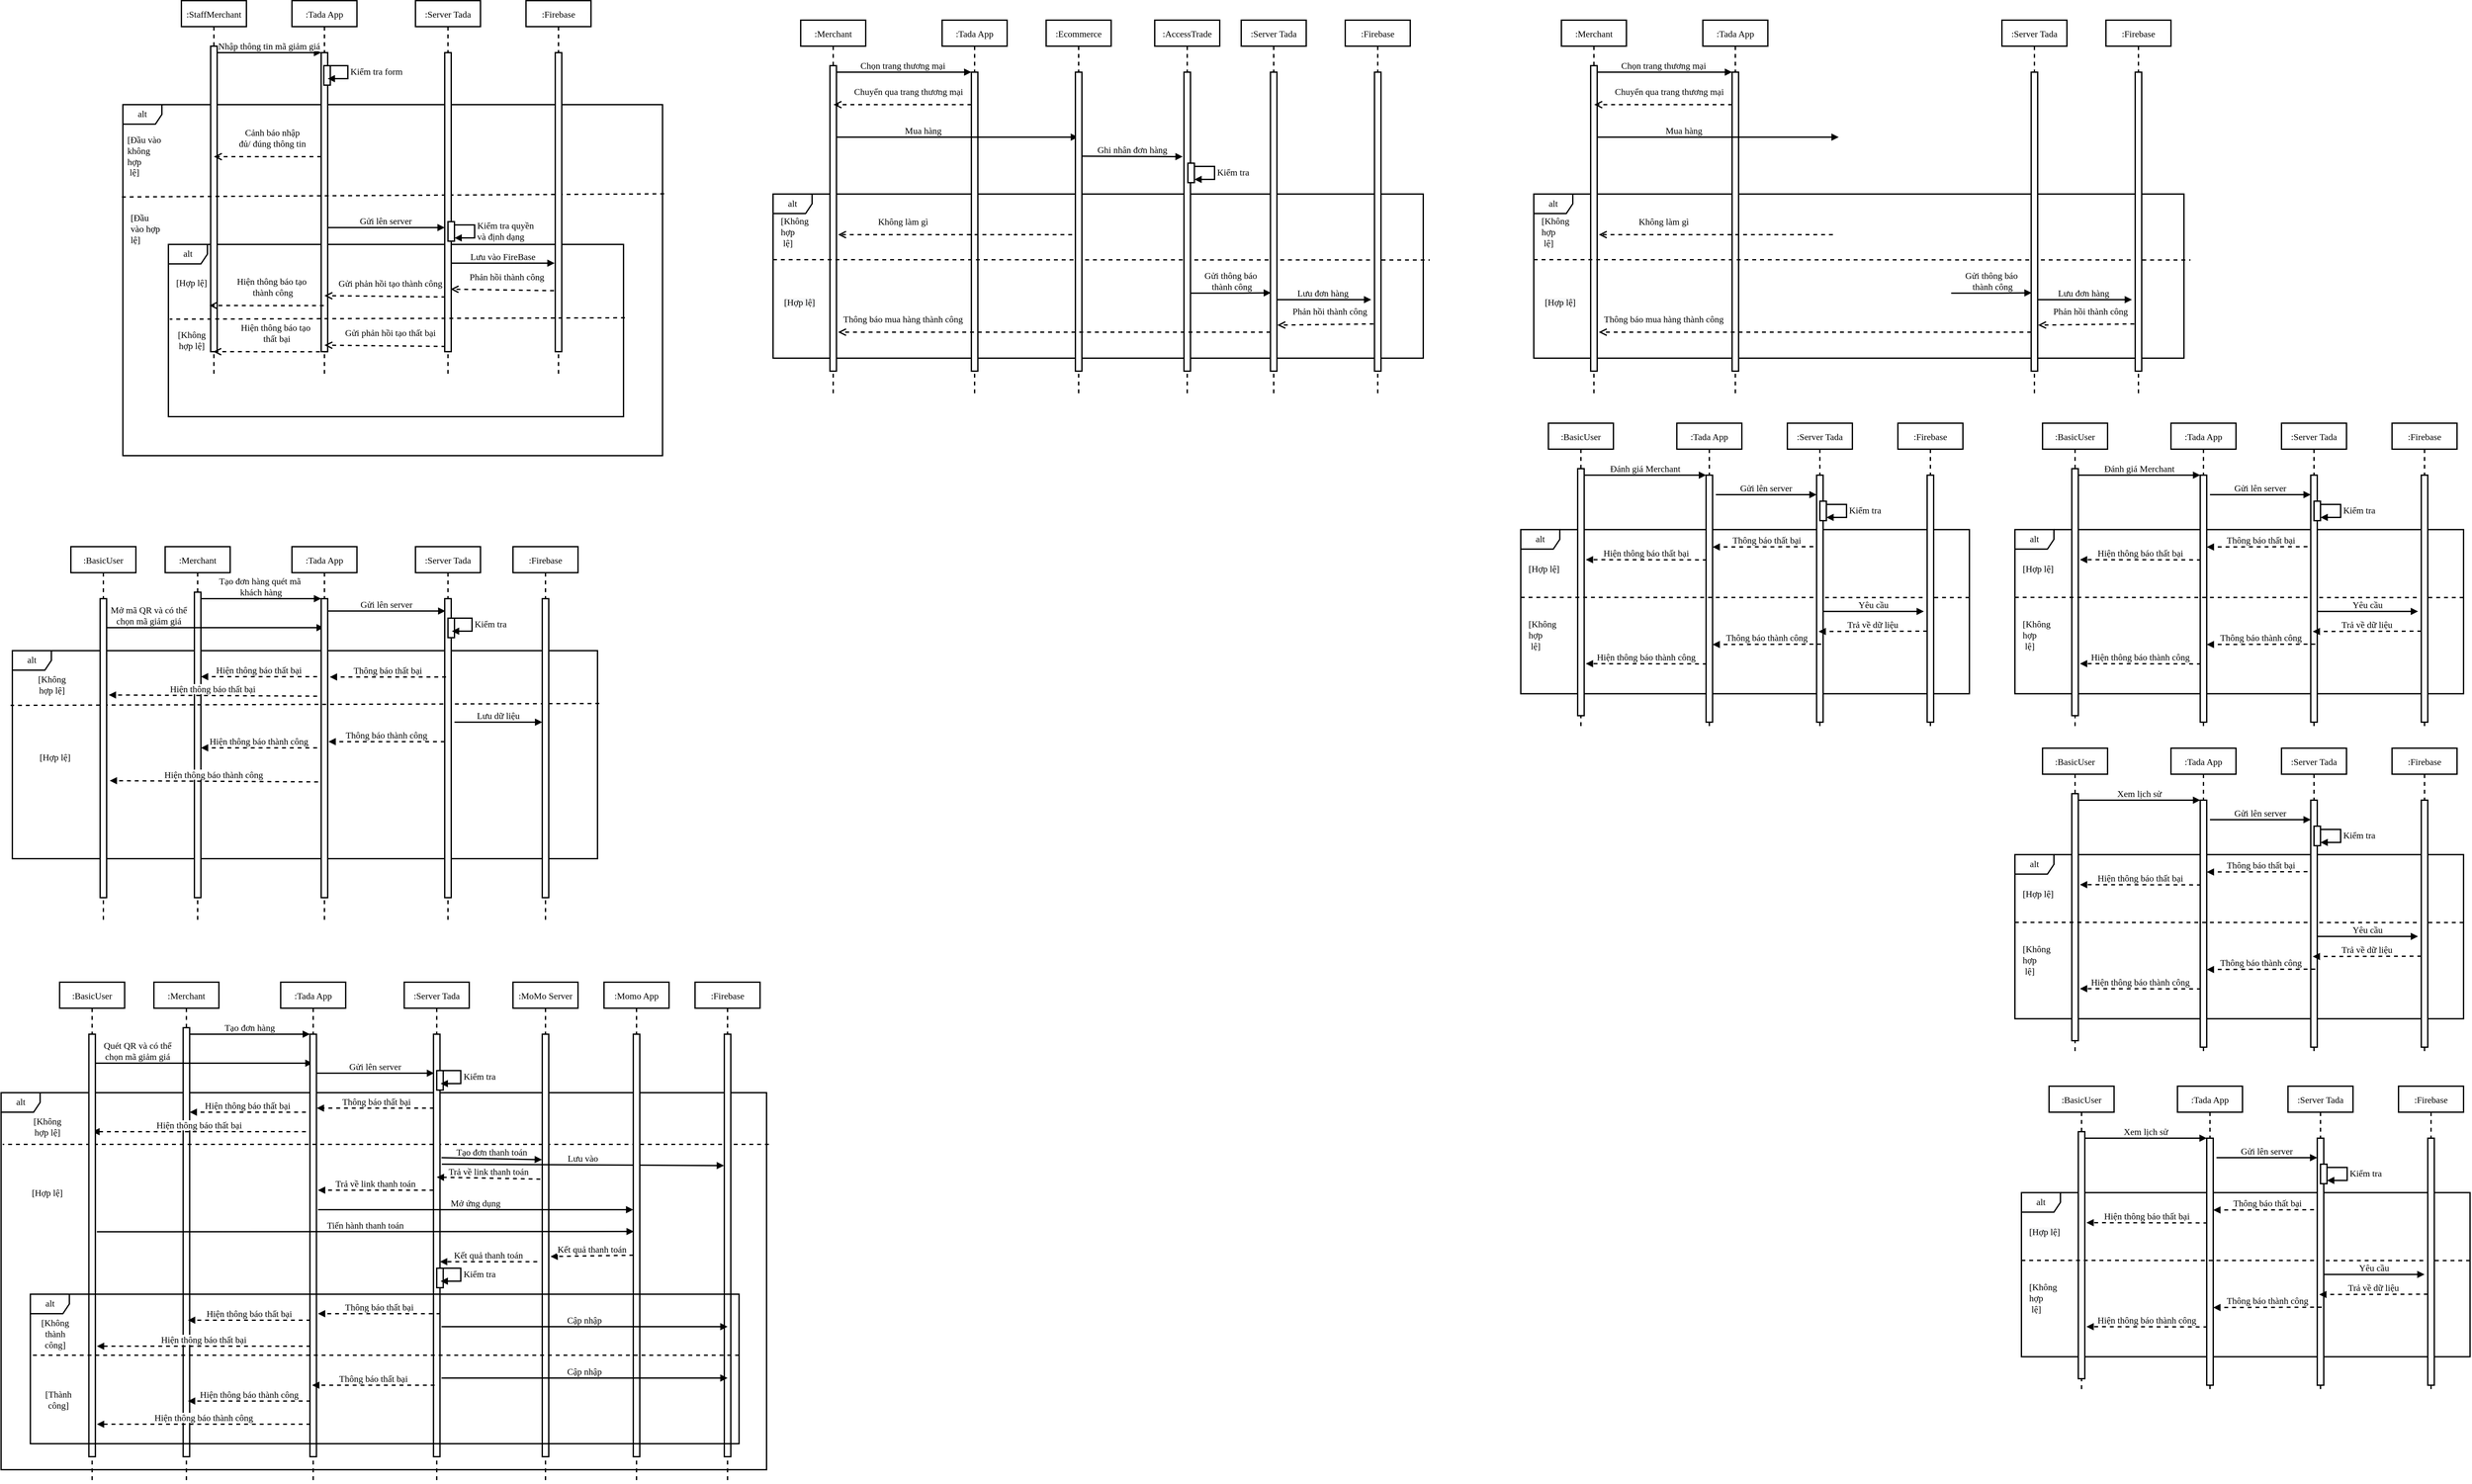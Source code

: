 <mxfile version="15.9.4" type="github">
  <diagram id="kgpKYQtTHZ0yAKxKKP6v" name="Page-1">
    <mxGraphModel dx="1673" dy="743" grid="1" gridSize="10" guides="1" tooltips="1" connect="1" arrows="1" fold="1" page="1" pageScale="1" pageWidth="850" pageHeight="1100" math="0" shadow="0">
      <root>
        <mxCell id="0" />
        <mxCell id="1" parent="0" />
        <mxCell id="56J8bb4s6W5pYYQ_S6ca-3" value="alt" style="shape=umlFrame;whiteSpace=wrap;html=1;fontSize=14;fontFamily=Times New Roman;strokeWidth=2;" parent="1" vertex="1">
          <mxGeometry x="40" y="240" width="830" height="540" as="geometry" />
        </mxCell>
        <mxCell id="UmGHdTq01QlT3rU67zMb-6" value="alt" style="shape=umlFrame;whiteSpace=wrap;html=1;fontSize=14;fontFamily=Times New Roman;strokeWidth=2;" parent="1" vertex="1">
          <mxGeometry x="110" y="455" width="700" height="265" as="geometry" />
        </mxCell>
        <mxCell id="3nuBFxr9cyL0pnOWT2aG-1" value=":StaffMerchant" style="shape=umlLifeline;perimeter=lifelinePerimeter;container=1;collapsible=0;recursiveResize=0;rounded=0;shadow=0;strokeWidth=2;fontSize=14;fontFamily=Times New Roman;" parent="1" vertex="1">
          <mxGeometry x="130" y="80" width="100" height="580" as="geometry" />
        </mxCell>
        <mxCell id="3nuBFxr9cyL0pnOWT2aG-2" value="" style="points=[];perimeter=orthogonalPerimeter;rounded=0;shadow=0;strokeWidth=2;fontSize=14;fontFamily=Times New Roman;" parent="3nuBFxr9cyL0pnOWT2aG-1" vertex="1">
          <mxGeometry x="45" y="70" width="10" height="470" as="geometry" />
        </mxCell>
        <mxCell id="3nuBFxr9cyL0pnOWT2aG-5" value=":Tada App" style="shape=umlLifeline;perimeter=lifelinePerimeter;container=1;collapsible=0;recursiveResize=0;rounded=0;shadow=0;strokeWidth=2;fontSize=14;fontFamily=Times New Roman;" parent="1" vertex="1">
          <mxGeometry x="300" y="80" width="100" height="580" as="geometry" />
        </mxCell>
        <mxCell id="3nuBFxr9cyL0pnOWT2aG-6" value="" style="points=[];perimeter=orthogonalPerimeter;rounded=0;shadow=0;strokeWidth=2;fontSize=14;fontFamily=Times New Roman;" parent="3nuBFxr9cyL0pnOWT2aG-5" vertex="1">
          <mxGeometry x="45" y="80" width="10" height="460" as="geometry" />
        </mxCell>
        <mxCell id="56J8bb4s6W5pYYQ_S6ca-1" value="" style="html=1;points=[];perimeter=orthogonalPerimeter;fontSize=14;fontFamily=Times New Roman;strokeWidth=2;" parent="3nuBFxr9cyL0pnOWT2aG-5" vertex="1">
          <mxGeometry x="49" y="100" width="10" height="30" as="geometry" />
        </mxCell>
        <mxCell id="56J8bb4s6W5pYYQ_S6ca-2" value="&lt;span style=&quot;text-align: center; font-size: 14px;&quot;&gt;Kiểm tra form&lt;/span&gt;" style="edgeStyle=orthogonalEdgeStyle;html=1;align=left;spacingLeft=2;endArrow=block;rounded=0;entryX=1;entryY=0;fontSize=14;fontFamily=Times New Roman;strokeWidth=2;" parent="3nuBFxr9cyL0pnOWT2aG-5" edge="1">
          <mxGeometry relative="1" as="geometry">
            <mxPoint x="55" y="100" as="sourcePoint" />
            <Array as="points">
              <mxPoint x="86" y="100" />
            </Array>
            <mxPoint x="55" y="120" as="targetPoint" />
          </mxGeometry>
        </mxCell>
        <mxCell id="56J8bb4s6W5pYYQ_S6ca-20" value="Hiện thông báo tạo&#xa; thành công" style="verticalAlign=bottom;endArrow=open;dashed=1;endSize=8;shadow=0;strokeWidth=2;fontSize=14;fontFamily=Times New Roman;exitX=0.1;exitY=0.783;exitDx=0;exitDy=0;exitPerimeter=0;" parent="3nuBFxr9cyL0pnOWT2aG-5" edge="1">
          <mxGeometry x="-0.091" y="-10" relative="1" as="geometry">
            <mxPoint x="-127" y="469" as="targetPoint" />
            <mxPoint x="49" y="469.18" as="sourcePoint" />
            <mxPoint as="offset" />
          </mxGeometry>
        </mxCell>
        <mxCell id="UmGHdTq01QlT3rU67zMb-13" value="Hiện thông báo tạo&#xa; thất bại" style="verticalAlign=bottom;endArrow=open;dashed=1;endSize=8;shadow=0;strokeWidth=2;fontSize=14;fontFamily=Times New Roman;exitX=0.1;exitY=0.783;exitDx=0;exitDy=0;exitPerimeter=0;" parent="3nuBFxr9cyL0pnOWT2aG-5" edge="1">
          <mxGeometry x="-0.091" y="-10" relative="1" as="geometry">
            <mxPoint x="-121" y="540" as="targetPoint" />
            <mxPoint x="55" y="540.18" as="sourcePoint" />
            <mxPoint as="offset" />
          </mxGeometry>
        </mxCell>
        <mxCell id="3nuBFxr9cyL0pnOWT2aG-7" value="" style="verticalAlign=bottom;endArrow=none;dashed=1;endSize=8;exitX=1.003;exitY=0.254;shadow=0;strokeWidth=2;fontSize=14;fontFamily=Times New Roman;exitDx=0;exitDy=0;exitPerimeter=0;entryX=-0.003;entryY=0.263;entryDx=0;entryDy=0;entryPerimeter=0;endFill=0;" parent="1" source="56J8bb4s6W5pYYQ_S6ca-3" target="56J8bb4s6W5pYYQ_S6ca-3" edge="1">
          <mxGeometry relative="1" as="geometry">
            <mxPoint x="275" y="236" as="targetPoint" />
          </mxGeometry>
        </mxCell>
        <mxCell id="3nuBFxr9cyL0pnOWT2aG-8" value="Nhập thông tin mã giảm giá" style="verticalAlign=bottom;endArrow=block;entryX=0;entryY=0;shadow=0;strokeWidth=2;fontSize=14;fontFamily=Times New Roman;" parent="1" source="3nuBFxr9cyL0pnOWT2aG-2" target="3nuBFxr9cyL0pnOWT2aG-6" edge="1">
          <mxGeometry relative="1" as="geometry">
            <mxPoint x="275" y="160" as="sourcePoint" />
          </mxGeometry>
        </mxCell>
        <mxCell id="56J8bb4s6W5pYYQ_S6ca-9" value=":Server Tada" style="shape=umlLifeline;perimeter=lifelinePerimeter;container=1;collapsible=0;recursiveResize=0;rounded=0;shadow=0;strokeWidth=2;fontSize=14;fontFamily=Times New Roman;" parent="1" vertex="1">
          <mxGeometry x="490" y="80" width="100" height="580" as="geometry" />
        </mxCell>
        <mxCell id="56J8bb4s6W5pYYQ_S6ca-10" value="" style="points=[];perimeter=orthogonalPerimeter;rounded=0;shadow=0;strokeWidth=2;fontSize=14;fontFamily=Times New Roman;" parent="56J8bb4s6W5pYYQ_S6ca-9" vertex="1">
          <mxGeometry x="45" y="80" width="10" height="460" as="geometry" />
        </mxCell>
        <mxCell id="UmGHdTq01QlT3rU67zMb-8" value="" style="html=1;points=[];perimeter=orthogonalPerimeter;fontSize=14;fontFamily=Times New Roman;strokeWidth=2;" parent="56J8bb4s6W5pYYQ_S6ca-9" vertex="1">
          <mxGeometry x="50" y="340" width="10" height="30" as="geometry" />
        </mxCell>
        <mxCell id="UmGHdTq01QlT3rU67zMb-9" value="&lt;span style=&quot;text-align: center ; font-size: 14px&quot;&gt;Kiểm tra quyền &lt;br&gt;và định dạng&lt;/span&gt;" style="edgeStyle=orthogonalEdgeStyle;html=1;align=left;spacingLeft=2;endArrow=block;rounded=0;entryX=1;entryY=0;fontSize=14;fontFamily=Times New Roman;strokeWidth=2;" parent="56J8bb4s6W5pYYQ_S6ca-9" edge="1">
          <mxGeometry relative="1" as="geometry">
            <mxPoint x="60" y="345" as="sourcePoint" />
            <Array as="points">
              <mxPoint x="91" y="345" />
            </Array>
            <mxPoint x="60" y="365" as="targetPoint" />
          </mxGeometry>
        </mxCell>
        <mxCell id="56J8bb4s6W5pYYQ_S6ca-13" value="&lt;span style=&quot;color: rgb(0, 0, 0); font-size: 14px; font-style: normal; font-weight: 400; letter-spacing: normal; text-align: center; text-indent: 0px; text-transform: none; word-spacing: 0px; display: inline; float: none; background-color: rgb(255, 255, 255);&quot;&gt;[Đầu vào không hợp&lt;br style=&quot;font-size: 14px;&quot;&gt;&amp;nbsp;lệ]&lt;/span&gt;" style="text;whiteSpace=wrap;html=1;fontSize=14;fontFamily=Times New Roman;strokeWidth=2;" parent="1" vertex="1">
          <mxGeometry x="45" y="280" width="60" height="50" as="geometry" />
        </mxCell>
        <mxCell id="56J8bb4s6W5pYYQ_S6ca-15" value="&lt;span style=&quot;color: rgb(0, 0, 0); font-size: 14px; font-style: normal; font-weight: 400; letter-spacing: normal; text-align: center; text-indent: 0px; text-transform: none; word-spacing: 0px; background-color: rgb(248, 249, 250); display: inline; float: none;&quot;&gt;[Đầu vào hợp lệ]&lt;/span&gt;" style="text;whiteSpace=wrap;html=1;fontSize=14;fontFamily=Times New Roman;strokeWidth=2;" parent="1" vertex="1">
          <mxGeometry x="50" y="400" width="50" height="50" as="geometry" />
        </mxCell>
        <mxCell id="56J8bb4s6W5pYYQ_S6ca-16" value="Cảnh báo nhập &#xa;đủ/ đúng thông tin" style="verticalAlign=bottom;endArrow=open;dashed=1;endSize=8;shadow=0;strokeWidth=2;fontSize=14;fontFamily=Times New Roman;" parent="1" source="3nuBFxr9cyL0pnOWT2aG-6" edge="1">
          <mxGeometry x="-0.091" y="-10" relative="1" as="geometry">
            <mxPoint x="180" y="320" as="targetPoint" />
            <mxPoint x="180" y="320.0" as="sourcePoint" />
            <mxPoint as="offset" />
          </mxGeometry>
        </mxCell>
        <mxCell id="56J8bb4s6W5pYYQ_S6ca-19" value="Phản hồi thành công" style="verticalAlign=bottom;endArrow=open;dashed=1;endSize=8;shadow=0;strokeWidth=2;fontSize=14;fontFamily=Times New Roman;exitX=-0.2;exitY=0.796;exitDx=0;exitDy=0;exitPerimeter=0;entryX=0.9;entryY=0.791;entryDx=0;entryDy=0;entryPerimeter=0;" parent="1" source="UmGHdTq01QlT3rU67zMb-2" target="56J8bb4s6W5pYYQ_S6ca-10" edge="1">
          <mxGeometry x="-0.091" y="-10" relative="1" as="geometry">
            <mxPoint x="550" y="520" as="targetPoint" />
            <mxPoint x="525" y="520" as="sourcePoint" />
            <mxPoint as="offset" />
          </mxGeometry>
        </mxCell>
        <mxCell id="UmGHdTq01QlT3rU67zMb-1" value=":Firebase" style="shape=umlLifeline;perimeter=lifelinePerimeter;container=1;collapsible=0;recursiveResize=0;rounded=0;shadow=0;strokeWidth=2;fontSize=14;fontFamily=Times New Roman;" parent="1" vertex="1">
          <mxGeometry x="660" y="80" width="100" height="580" as="geometry" />
        </mxCell>
        <mxCell id="UmGHdTq01QlT3rU67zMb-2" value="" style="points=[];perimeter=orthogonalPerimeter;rounded=0;shadow=0;strokeWidth=2;fontSize=14;fontFamily=Times New Roman;" parent="UmGHdTq01QlT3rU67zMb-1" vertex="1">
          <mxGeometry x="45" y="80" width="10" height="460" as="geometry" />
        </mxCell>
        <mxCell id="UmGHdTq01QlT3rU67zMb-3" value="Lưu vào FireBase" style="verticalAlign=bottom;endArrow=block;entryX=-0.1;entryY=0.704;shadow=0;strokeWidth=2;fontSize=14;fontFamily=Times New Roman;entryDx=0;entryDy=0;entryPerimeter=0;" parent="1" source="56J8bb4s6W5pYYQ_S6ca-10" target="UmGHdTq01QlT3rU67zMb-2" edge="1">
          <mxGeometry relative="1" as="geometry">
            <mxPoint x="570" y="450" as="sourcePoint" />
            <mxPoint x="695" y="450.0" as="targetPoint" />
          </mxGeometry>
        </mxCell>
        <mxCell id="56J8bb4s6W5pYYQ_S6ca-18" value="Gửi lên server" style="verticalAlign=bottom;endArrow=block;shadow=0;strokeWidth=2;fontSize=14;fontFamily=Times New Roman;exitX=0.9;exitY=0.585;exitDx=0;exitDy=0;exitPerimeter=0;" parent="1" source="3nuBFxr9cyL0pnOWT2aG-6" target="56J8bb4s6W5pYYQ_S6ca-10" edge="1">
          <mxGeometry relative="1" as="geometry">
            <mxPoint x="355" y="450.0" as="sourcePoint" />
            <mxPoint x="525" y="450.0" as="targetPoint" />
          </mxGeometry>
        </mxCell>
        <mxCell id="UmGHdTq01QlT3rU67zMb-7" value="Gửi phản hồi tạo thành công" style="verticalAlign=bottom;endArrow=open;dashed=1;endSize=8;shadow=0;strokeWidth=2;fontSize=14;fontFamily=Times New Roman;exitX=0.1;exitY=0.817;exitDx=0;exitDy=0;exitPerimeter=0;entryX=0.9;entryY=0.791;entryDx=0;entryDy=0;entryPerimeter=0;" parent="1" source="56J8bb4s6W5pYYQ_S6ca-10" edge="1">
          <mxGeometry x="-0.091" y="-10" relative="1" as="geometry">
            <mxPoint x="350" y="533.86" as="targetPoint" />
            <mxPoint x="509" y="536.16" as="sourcePoint" />
            <mxPoint as="offset" />
          </mxGeometry>
        </mxCell>
        <mxCell id="UmGHdTq01QlT3rU67zMb-12" value="Gửi phản hồi tạo thất bại" style="verticalAlign=bottom;endArrow=open;dashed=1;endSize=8;shadow=0;strokeWidth=2;fontSize=14;fontFamily=Times New Roman;exitX=0.1;exitY=0.817;exitDx=0;exitDy=0;exitPerimeter=0;entryX=0.9;entryY=0.791;entryDx=0;entryDy=0;entryPerimeter=0;" parent="1" edge="1">
          <mxGeometry x="-0.091" y="-10" relative="1" as="geometry">
            <mxPoint x="350" y="610" as="targetPoint" />
            <mxPoint x="536" y="611.96" as="sourcePoint" />
            <mxPoint as="offset" />
          </mxGeometry>
        </mxCell>
        <mxCell id="UmGHdTq01QlT3rU67zMb-10" value="" style="verticalAlign=bottom;endArrow=none;dashed=1;endSize=8;shadow=0;strokeWidth=2;fontSize=14;fontFamily=Times New Roman;endFill=0;exitX=1.003;exitY=0.426;exitDx=0;exitDy=0;exitPerimeter=0;entryX=0.003;entryY=0.434;entryDx=0;entryDy=0;entryPerimeter=0;" parent="1" source="UmGHdTq01QlT3rU67zMb-6" target="UmGHdTq01QlT3rU67zMb-6" edge="1">
          <mxGeometry relative="1" as="geometry">
            <mxPoint x="110" y="590" as="targetPoint" />
            <mxPoint x="810" y="590" as="sourcePoint" />
          </mxGeometry>
        </mxCell>
        <mxCell id="UmGHdTq01QlT3rU67zMb-14" value="&lt;div style=&quot;text-align: center&quot;&gt;&lt;span&gt;[Hợp lệ]&lt;/span&gt;&lt;/div&gt;" style="text;whiteSpace=wrap;html=1;fontSize=14;fontFamily=Times New Roman;strokeWidth=2;" parent="1" vertex="1">
          <mxGeometry x="120" y="500" width="50" height="50" as="geometry" />
        </mxCell>
        <mxCell id="UmGHdTq01QlT3rU67zMb-15" value="&lt;div style=&quot;text-align: center&quot;&gt;[Không hợp lệ]&lt;/div&gt;" style="text;whiteSpace=wrap;html=1;fontSize=14;fontFamily=Times New Roman;strokeWidth=2;" parent="1" vertex="1">
          <mxGeometry x="120" y="580" width="50" height="50" as="geometry" />
        </mxCell>
        <mxCell id="3WbBXnuB34VJR-gaeWX0-1" value="alt" style="shape=umlFrame;whiteSpace=wrap;html=1;fontSize=14;fontFamily=Times New Roman;strokeWidth=2;" parent="1" vertex="1">
          <mxGeometry x="1040" y="377.5" width="1000" height="252.5" as="geometry" />
        </mxCell>
        <mxCell id="3WbBXnuB34VJR-gaeWX0-3" value=":Merchant" style="shape=umlLifeline;perimeter=lifelinePerimeter;container=1;collapsible=0;recursiveResize=0;rounded=0;shadow=0;strokeWidth=2;fontSize=14;fontFamily=Times New Roman;" parent="1" vertex="1">
          <mxGeometry x="1082.49" y="110" width="100" height="580" as="geometry" />
        </mxCell>
        <mxCell id="3WbBXnuB34VJR-gaeWX0-4" value="" style="points=[];perimeter=orthogonalPerimeter;rounded=0;shadow=0;strokeWidth=2;fontSize=14;fontFamily=Times New Roman;" parent="3WbBXnuB34VJR-gaeWX0-3" vertex="1">
          <mxGeometry x="45" y="70" width="10" height="470" as="geometry" />
        </mxCell>
        <mxCell id="3WbBXnuB34VJR-gaeWX0-5" value=":Tada App" style="shape=umlLifeline;perimeter=lifelinePerimeter;container=1;collapsible=0;recursiveResize=0;rounded=0;shadow=0;strokeWidth=2;fontSize=14;fontFamily=Times New Roman;" parent="1" vertex="1">
          <mxGeometry x="1300" y="110" width="100" height="580" as="geometry" />
        </mxCell>
        <mxCell id="3WbBXnuB34VJR-gaeWX0-6" value="" style="points=[];perimeter=orthogonalPerimeter;rounded=0;shadow=0;strokeWidth=2;fontSize=14;fontFamily=Times New Roman;" parent="3WbBXnuB34VJR-gaeWX0-5" vertex="1">
          <mxGeometry x="45" y="80" width="10" height="460" as="geometry" />
        </mxCell>
        <mxCell id="3WbBXnuB34VJR-gaeWX0-34" value="Mua hàng" style="verticalAlign=bottom;endArrow=block;shadow=0;strokeWidth=2;fontSize=14;fontFamily=Times New Roman;" parent="3WbBXnuB34VJR-gaeWX0-5" target="3WbBXnuB34VJR-gaeWX0-32" edge="1">
          <mxGeometry x="-0.287" relative="1" as="geometry">
            <mxPoint x="-162.51" y="180.0" as="sourcePoint" />
            <mxPoint x="45" y="180.0" as="targetPoint" />
            <mxPoint x="1" as="offset" />
          </mxGeometry>
        </mxCell>
        <mxCell id="3WbBXnuB34VJR-gaeWX0-11" value="" style="verticalAlign=bottom;endArrow=none;dashed=1;endSize=8;exitX=0;exitY=0.4;shadow=0;strokeWidth=2;fontSize=14;fontFamily=Times New Roman;exitDx=0;exitDy=0;exitPerimeter=0;endFill=0;" parent="1" source="3WbBXnuB34VJR-gaeWX0-1" edge="1">
          <mxGeometry relative="1" as="geometry">
            <mxPoint x="2050" y="479" as="targetPoint" />
            <Array as="points" />
          </mxGeometry>
        </mxCell>
        <mxCell id="3WbBXnuB34VJR-gaeWX0-12" value="Chọn trang thương mại " style="verticalAlign=bottom;endArrow=block;entryX=0;entryY=0;shadow=0;strokeWidth=2;fontSize=14;fontFamily=Times New Roman;" parent="1" source="3WbBXnuB34VJR-gaeWX0-4" target="3WbBXnuB34VJR-gaeWX0-6" edge="1">
          <mxGeometry relative="1" as="geometry">
            <mxPoint x="1227.49" y="190" as="sourcePoint" />
          </mxGeometry>
        </mxCell>
        <mxCell id="3WbBXnuB34VJR-gaeWX0-13" value=":Server Tada" style="shape=umlLifeline;perimeter=lifelinePerimeter;container=1;collapsible=0;recursiveResize=0;rounded=0;shadow=0;strokeWidth=2;fontSize=14;fontFamily=Times New Roman;" parent="1" vertex="1">
          <mxGeometry x="1760" y="110" width="100" height="580" as="geometry" />
        </mxCell>
        <mxCell id="3WbBXnuB34VJR-gaeWX0-14" value="" style="points=[];perimeter=orthogonalPerimeter;rounded=0;shadow=0;strokeWidth=2;fontSize=14;fontFamily=Times New Roman;" parent="3WbBXnuB34VJR-gaeWX0-13" vertex="1">
          <mxGeometry x="45" y="80" width="10" height="460" as="geometry" />
        </mxCell>
        <mxCell id="3WbBXnuB34VJR-gaeWX0-19" value="Chuyển qua trang thương mại" style="verticalAlign=bottom;endArrow=open;dashed=1;endSize=8;shadow=0;strokeWidth=2;fontSize=14;fontFamily=Times New Roman;" parent="1" source="3WbBXnuB34VJR-gaeWX0-6" target="3WbBXnuB34VJR-gaeWX0-3" edge="1">
          <mxGeometry x="-0.091" y="-10" relative="1" as="geometry">
            <mxPoint x="1132.49" y="350" as="targetPoint" />
            <mxPoint x="1132.49" y="350.0" as="sourcePoint" />
            <mxPoint as="offset" />
            <Array as="points">
              <mxPoint x="1230" y="240" />
            </Array>
          </mxGeometry>
        </mxCell>
        <mxCell id="3WbBXnuB34VJR-gaeWX0-20" value="Phản hồi thành công" style="verticalAlign=bottom;endArrow=open;dashed=1;endSize=8;shadow=0;strokeWidth=2;fontSize=14;fontFamily=Times New Roman;exitX=-0.142;exitY=0.842;exitDx=0;exitDy=0;exitPerimeter=0;entryX=1.067;entryY=0.846;entryDx=0;entryDy=0;entryPerimeter=0;" parent="1" source="3WbBXnuB34VJR-gaeWX0-22" target="3WbBXnuB34VJR-gaeWX0-14" edge="1">
          <mxGeometry x="-0.091" y="-10" relative="1" as="geometry">
            <mxPoint x="1710" y="550" as="targetPoint" />
            <mxPoint x="1685" y="550" as="sourcePoint" />
            <mxPoint as="offset" />
          </mxGeometry>
        </mxCell>
        <mxCell id="3WbBXnuB34VJR-gaeWX0-21" value=":Firebase" style="shape=umlLifeline;perimeter=lifelinePerimeter;container=1;collapsible=0;recursiveResize=0;rounded=0;shadow=0;strokeWidth=2;fontSize=14;fontFamily=Times New Roman;" parent="1" vertex="1">
          <mxGeometry x="1920" y="110" width="100" height="580" as="geometry" />
        </mxCell>
        <mxCell id="3WbBXnuB34VJR-gaeWX0-22" value="" style="points=[];perimeter=orthogonalPerimeter;rounded=0;shadow=0;strokeWidth=2;fontSize=14;fontFamily=Times New Roman;" parent="3WbBXnuB34VJR-gaeWX0-21" vertex="1">
          <mxGeometry x="45" y="80" width="10" height="460" as="geometry" />
        </mxCell>
        <mxCell id="3WbBXnuB34VJR-gaeWX0-45" value="Lưu đơn hàng " style="verticalAlign=bottom;endArrow=block;shadow=0;strokeWidth=2;fontSize=14;fontFamily=Times New Roman;" parent="3WbBXnuB34VJR-gaeWX0-21" edge="1">
          <mxGeometry relative="1" as="geometry">
            <mxPoint x="-105" y="430.0" as="sourcePoint" />
            <mxPoint x="40" y="430" as="targetPoint" />
            <mxPoint as="offset" />
          </mxGeometry>
        </mxCell>
        <mxCell id="3WbBXnuB34VJR-gaeWX0-30" value=":AccessTrade" style="shape=umlLifeline;perimeter=lifelinePerimeter;container=1;collapsible=0;recursiveResize=0;rounded=0;shadow=0;strokeWidth=2;fontSize=14;fontFamily=Times New Roman;" parent="1" vertex="1">
          <mxGeometry x="1627" y="110" width="100" height="580" as="geometry" />
        </mxCell>
        <mxCell id="3WbBXnuB34VJR-gaeWX0-31" value="" style="points=[];perimeter=orthogonalPerimeter;rounded=0;shadow=0;strokeWidth=2;fontSize=14;fontFamily=Times New Roman;" parent="3WbBXnuB34VJR-gaeWX0-30" vertex="1">
          <mxGeometry x="45" y="80" width="10" height="460" as="geometry" />
        </mxCell>
        <mxCell id="3WbBXnuB34VJR-gaeWX0-39" value="" style="html=1;points=[];perimeter=orthogonalPerimeter;fontSize=14;fontFamily=Times New Roman;strokeWidth=2;" parent="3WbBXnuB34VJR-gaeWX0-30" vertex="1">
          <mxGeometry x="51" y="220" width="10" height="30" as="geometry" />
        </mxCell>
        <mxCell id="3WbBXnuB34VJR-gaeWX0-40" value="&lt;span style=&quot;text-align: center ; font-size: 14px&quot;&gt;Kiểm tra&amp;nbsp;&lt;/span&gt;" style="edgeStyle=orthogonalEdgeStyle;html=1;align=left;spacingLeft=2;endArrow=block;rounded=0;entryX=1;entryY=0;fontSize=14;fontFamily=Times New Roman;strokeWidth=2;" parent="3WbBXnuB34VJR-gaeWX0-30" edge="1">
          <mxGeometry relative="1" as="geometry">
            <mxPoint x="61" y="225" as="sourcePoint" />
            <Array as="points">
              <mxPoint x="92" y="225" />
            </Array>
            <mxPoint x="61" y="245" as="targetPoint" />
          </mxGeometry>
        </mxCell>
        <mxCell id="3WbBXnuB34VJR-gaeWX0-32" value=":Ecommerce" style="shape=umlLifeline;perimeter=lifelinePerimeter;container=1;collapsible=0;recursiveResize=0;rounded=0;shadow=0;strokeWidth=2;fontSize=14;fontFamily=Times New Roman;" parent="1" vertex="1">
          <mxGeometry x="1460" y="110" width="100" height="580" as="geometry" />
        </mxCell>
        <mxCell id="3WbBXnuB34VJR-gaeWX0-33" value="" style="points=[];perimeter=orthogonalPerimeter;rounded=0;shadow=0;strokeWidth=2;fontSize=14;fontFamily=Times New Roman;" parent="3WbBXnuB34VJR-gaeWX0-32" vertex="1">
          <mxGeometry x="45" y="80" width="10" height="460" as="geometry" />
        </mxCell>
        <mxCell id="3WbBXnuB34VJR-gaeWX0-35" value="Ghi nhân đơn hàng" style="verticalAlign=bottom;endArrow=block;shadow=0;strokeWidth=2;fontSize=14;fontFamily=Times New Roman;exitX=1.012;exitY=0.281;exitDx=0;exitDy=0;exitPerimeter=0;" parent="1" source="3WbBXnuB34VJR-gaeWX0-33" edge="1">
          <mxGeometry relative="1" as="geometry">
            <mxPoint x="1520" y="320" as="sourcePoint" />
            <mxPoint x="1670" y="320" as="targetPoint" />
            <mxPoint as="offset" />
          </mxGeometry>
        </mxCell>
        <mxCell id="3WbBXnuB34VJR-gaeWX0-41" value="&lt;span style=&quot;color: rgb(0 , 0 , 0) ; font-size: 14px ; font-style: normal ; font-weight: 400 ; letter-spacing: normal ; text-align: center ; text-indent: 0px ; text-transform: none ; word-spacing: 0px ; display: inline ; float: none ; background-color: rgb(255 , 255 , 255)&quot;&gt;[Không hợp&lt;br style=&quot;font-size: 14px&quot;&gt;&amp;nbsp;lệ]&lt;/span&gt;" style="text;whiteSpace=wrap;html=1;fontSize=14;fontFamily=Times New Roman;strokeWidth=2;" parent="1" vertex="1">
          <mxGeometry x="1050" y="405" width="60" height="50" as="geometry" />
        </mxCell>
        <mxCell id="3WbBXnuB34VJR-gaeWX0-42" value="&lt;span style=&quot;color: rgb(0 , 0 , 0) ; font-size: 14px ; font-style: normal ; font-weight: 400 ; letter-spacing: normal ; text-align: center ; text-indent: 0px ; text-transform: none ; word-spacing: 0px ; background-color: rgb(248 , 249 , 250) ; display: inline ; float: none&quot;&gt;[Hợp lệ]&lt;/span&gt;" style="text;whiteSpace=wrap;html=1;fontSize=14;fontFamily=Times New Roman;strokeWidth=2;" parent="1" vertex="1">
          <mxGeometry x="1055" y="530" width="50" height="50" as="geometry" />
        </mxCell>
        <mxCell id="3WbBXnuB34VJR-gaeWX0-43" value="Gửi thông báo&#xa; thành công" style="verticalAlign=bottom;endArrow=block;shadow=0;strokeWidth=2;fontSize=14;fontFamily=Times New Roman;entryX=0.075;entryY=0.738;entryDx=0;entryDy=0;entryPerimeter=0;" parent="1" source="3WbBXnuB34VJR-gaeWX0-31" target="3WbBXnuB34VJR-gaeWX0-14" edge="1">
          <mxGeometry relative="1" as="geometry">
            <mxPoint x="1645" y="510.0" as="sourcePoint" />
            <mxPoint x="1805" y="510.0" as="targetPoint" />
            <mxPoint as="offset" />
            <Array as="points">
              <mxPoint x="1760" y="530" />
            </Array>
          </mxGeometry>
        </mxCell>
        <mxCell id="3WbBXnuB34VJR-gaeWX0-9" value="Thông báo mua hàng thành công" style="verticalAlign=bottom;endArrow=open;dashed=1;endSize=8;shadow=0;strokeWidth=2;fontSize=14;fontFamily=Times New Roman;" parent="1" source="3WbBXnuB34VJR-gaeWX0-14" edge="1">
          <mxGeometry x="0.699" y="-10" relative="1" as="geometry">
            <mxPoint x="1140" y="590" as="targetPoint" />
            <mxPoint x="1316" y="590.18" as="sourcePoint" />
            <mxPoint as="offset" />
          </mxGeometry>
        </mxCell>
        <mxCell id="3WbBXnuB34VJR-gaeWX0-46" value="Không làm gì" style="verticalAlign=bottom;endArrow=open;dashed=1;endSize=8;shadow=0;strokeWidth=2;fontSize=14;fontFamily=Times New Roman;" parent="1" edge="1">
          <mxGeometry x="0.444" y="-10" relative="1" as="geometry">
            <mxPoint x="1140" y="440" as="targetPoint" />
            <mxPoint x="1500" y="440" as="sourcePoint" />
            <mxPoint as="offset" />
          </mxGeometry>
        </mxCell>
        <mxCell id="3WbBXnuB34VJR-gaeWX0-47" value="alt" style="shape=umlFrame;whiteSpace=wrap;html=1;fontSize=14;fontFamily=Times New Roman;strokeWidth=2;" parent="1" vertex="1">
          <mxGeometry x="2210" y="377.5" width="1000" height="252.5" as="geometry" />
        </mxCell>
        <mxCell id="3WbBXnuB34VJR-gaeWX0-48" value=":Merchant" style="shape=umlLifeline;perimeter=lifelinePerimeter;container=1;collapsible=0;recursiveResize=0;rounded=0;shadow=0;strokeWidth=2;fontSize=14;fontFamily=Times New Roman;" parent="1" vertex="1">
          <mxGeometry x="2252.49" y="110" width="100" height="580" as="geometry" />
        </mxCell>
        <mxCell id="3WbBXnuB34VJR-gaeWX0-49" value="" style="points=[];perimeter=orthogonalPerimeter;rounded=0;shadow=0;strokeWidth=2;fontSize=14;fontFamily=Times New Roman;" parent="3WbBXnuB34VJR-gaeWX0-48" vertex="1">
          <mxGeometry x="45" y="70" width="10" height="470" as="geometry" />
        </mxCell>
        <mxCell id="3WbBXnuB34VJR-gaeWX0-50" value=":Tada App" style="shape=umlLifeline;perimeter=lifelinePerimeter;container=1;collapsible=0;recursiveResize=0;rounded=0;shadow=0;strokeWidth=2;fontSize=14;fontFamily=Times New Roman;" parent="1" vertex="1">
          <mxGeometry x="2470" y="110" width="100" height="580" as="geometry" />
        </mxCell>
        <mxCell id="3WbBXnuB34VJR-gaeWX0-51" value="" style="points=[];perimeter=orthogonalPerimeter;rounded=0;shadow=0;strokeWidth=2;fontSize=14;fontFamily=Times New Roman;" parent="3WbBXnuB34VJR-gaeWX0-50" vertex="1">
          <mxGeometry x="45" y="80" width="10" height="460" as="geometry" />
        </mxCell>
        <mxCell id="3WbBXnuB34VJR-gaeWX0-52" value="Mua hàng" style="verticalAlign=bottom;endArrow=block;shadow=0;strokeWidth=2;fontSize=14;fontFamily=Times New Roman;" parent="3WbBXnuB34VJR-gaeWX0-50" edge="1">
          <mxGeometry x="-0.287" relative="1" as="geometry">
            <mxPoint x="-162.51" y="180.0" as="sourcePoint" />
            <mxPoint x="209" y="180.0" as="targetPoint" />
            <mxPoint x="1" as="offset" />
          </mxGeometry>
        </mxCell>
        <mxCell id="3WbBXnuB34VJR-gaeWX0-53" value="" style="verticalAlign=bottom;endArrow=none;dashed=1;endSize=8;exitX=0;exitY=0.4;shadow=0;strokeWidth=2;fontSize=14;fontFamily=Times New Roman;exitDx=0;exitDy=0;exitPerimeter=0;endFill=0;" parent="1" source="3WbBXnuB34VJR-gaeWX0-47" edge="1">
          <mxGeometry relative="1" as="geometry">
            <mxPoint x="3220" y="479" as="targetPoint" />
            <Array as="points" />
          </mxGeometry>
        </mxCell>
        <mxCell id="3WbBXnuB34VJR-gaeWX0-54" value="Chọn trang thương mại " style="verticalAlign=bottom;endArrow=block;entryX=0;entryY=0;shadow=0;strokeWidth=2;fontSize=14;fontFamily=Times New Roman;" parent="1" source="3WbBXnuB34VJR-gaeWX0-49" target="3WbBXnuB34VJR-gaeWX0-51" edge="1">
          <mxGeometry relative="1" as="geometry">
            <mxPoint x="2397.49" y="190" as="sourcePoint" />
          </mxGeometry>
        </mxCell>
        <mxCell id="3WbBXnuB34VJR-gaeWX0-55" value=":Server Tada" style="shape=umlLifeline;perimeter=lifelinePerimeter;container=1;collapsible=0;recursiveResize=0;rounded=0;shadow=0;strokeWidth=2;fontSize=14;fontFamily=Times New Roman;" parent="1" vertex="1">
          <mxGeometry x="2930" y="110" width="100" height="580" as="geometry" />
        </mxCell>
        <mxCell id="3WbBXnuB34VJR-gaeWX0-56" value="" style="points=[];perimeter=orthogonalPerimeter;rounded=0;shadow=0;strokeWidth=2;fontSize=14;fontFamily=Times New Roman;" parent="3WbBXnuB34VJR-gaeWX0-55" vertex="1">
          <mxGeometry x="45" y="80" width="10" height="460" as="geometry" />
        </mxCell>
        <mxCell id="3WbBXnuB34VJR-gaeWX0-57" value="Chuyển qua trang thương mại" style="verticalAlign=bottom;endArrow=open;dashed=1;endSize=8;shadow=0;strokeWidth=2;fontSize=14;fontFamily=Times New Roman;" parent="1" source="3WbBXnuB34VJR-gaeWX0-51" target="3WbBXnuB34VJR-gaeWX0-48" edge="1">
          <mxGeometry x="-0.091" y="-10" relative="1" as="geometry">
            <mxPoint x="2302.49" y="350" as="targetPoint" />
            <mxPoint x="2302.49" y="350.0" as="sourcePoint" />
            <mxPoint as="offset" />
            <Array as="points">
              <mxPoint x="2400" y="240" />
            </Array>
          </mxGeometry>
        </mxCell>
        <mxCell id="3WbBXnuB34VJR-gaeWX0-58" value="Phản hồi thành công" style="verticalAlign=bottom;endArrow=open;dashed=1;endSize=8;shadow=0;strokeWidth=2;fontSize=14;fontFamily=Times New Roman;exitX=-0.142;exitY=0.842;exitDx=0;exitDy=0;exitPerimeter=0;entryX=1.067;entryY=0.846;entryDx=0;entryDy=0;entryPerimeter=0;" parent="1" source="3WbBXnuB34VJR-gaeWX0-60" target="3WbBXnuB34VJR-gaeWX0-56" edge="1">
          <mxGeometry x="-0.091" y="-10" relative="1" as="geometry">
            <mxPoint x="2880" y="550" as="targetPoint" />
            <mxPoint x="2855" y="550" as="sourcePoint" />
            <mxPoint as="offset" />
          </mxGeometry>
        </mxCell>
        <mxCell id="3WbBXnuB34VJR-gaeWX0-59" value=":Firebase" style="shape=umlLifeline;perimeter=lifelinePerimeter;container=1;collapsible=0;recursiveResize=0;rounded=0;shadow=0;strokeWidth=2;fontSize=14;fontFamily=Times New Roman;" parent="1" vertex="1">
          <mxGeometry x="3090" y="110" width="100" height="580" as="geometry" />
        </mxCell>
        <mxCell id="3WbBXnuB34VJR-gaeWX0-60" value="" style="points=[];perimeter=orthogonalPerimeter;rounded=0;shadow=0;strokeWidth=2;fontSize=14;fontFamily=Times New Roman;" parent="3WbBXnuB34VJR-gaeWX0-59" vertex="1">
          <mxGeometry x="45" y="80" width="10" height="460" as="geometry" />
        </mxCell>
        <mxCell id="3WbBXnuB34VJR-gaeWX0-61" value="Lưu đơn hàng " style="verticalAlign=bottom;endArrow=block;shadow=0;strokeWidth=2;fontSize=14;fontFamily=Times New Roman;" parent="3WbBXnuB34VJR-gaeWX0-59" edge="1">
          <mxGeometry relative="1" as="geometry">
            <mxPoint x="-105" y="430.0" as="sourcePoint" />
            <mxPoint x="40" y="430" as="targetPoint" />
            <mxPoint as="offset" />
          </mxGeometry>
        </mxCell>
        <mxCell id="3WbBXnuB34VJR-gaeWX0-69" value="&lt;span style=&quot;color: rgb(0 , 0 , 0) ; font-size: 14px ; font-style: normal ; font-weight: 400 ; letter-spacing: normal ; text-align: center ; text-indent: 0px ; text-transform: none ; word-spacing: 0px ; display: inline ; float: none ; background-color: rgb(255 , 255 , 255)&quot;&gt;[Không hợp&lt;br style=&quot;font-size: 14px&quot;&gt;&amp;nbsp;lệ]&lt;/span&gt;" style="text;whiteSpace=wrap;html=1;fontSize=14;fontFamily=Times New Roman;strokeWidth=2;" parent="1" vertex="1">
          <mxGeometry x="2220" y="405" width="60" height="50" as="geometry" />
        </mxCell>
        <mxCell id="3WbBXnuB34VJR-gaeWX0-70" value="&lt;span style=&quot;color: rgb(0 , 0 , 0) ; font-size: 14px ; font-style: normal ; font-weight: 400 ; letter-spacing: normal ; text-align: center ; text-indent: 0px ; text-transform: none ; word-spacing: 0px ; background-color: rgb(248 , 249 , 250) ; display: inline ; float: none&quot;&gt;[Hợp lệ]&lt;/span&gt;" style="text;whiteSpace=wrap;html=1;fontSize=14;fontFamily=Times New Roman;strokeWidth=2;" parent="1" vertex="1">
          <mxGeometry x="2225" y="530" width="50" height="50" as="geometry" />
        </mxCell>
        <mxCell id="3WbBXnuB34VJR-gaeWX0-71" value="Gửi thông báo&#xa; thành công" style="verticalAlign=bottom;endArrow=block;shadow=0;strokeWidth=2;fontSize=14;fontFamily=Times New Roman;entryX=0.075;entryY=0.738;entryDx=0;entryDy=0;entryPerimeter=0;" parent="1" target="3WbBXnuB34VJR-gaeWX0-56" edge="1">
          <mxGeometry relative="1" as="geometry">
            <mxPoint x="2852" y="530" as="sourcePoint" />
            <mxPoint x="2975" y="510.0" as="targetPoint" />
            <mxPoint as="offset" />
            <Array as="points">
              <mxPoint x="2930" y="530" />
            </Array>
          </mxGeometry>
        </mxCell>
        <mxCell id="3WbBXnuB34VJR-gaeWX0-72" value="Thông báo mua hàng thành công" style="verticalAlign=bottom;endArrow=open;dashed=1;endSize=8;shadow=0;strokeWidth=2;fontSize=14;fontFamily=Times New Roman;" parent="1" source="3WbBXnuB34VJR-gaeWX0-56" edge="1">
          <mxGeometry x="0.699" y="-10" relative="1" as="geometry">
            <mxPoint x="2310.0" y="590" as="targetPoint" />
            <mxPoint x="2486" y="590.18" as="sourcePoint" />
            <mxPoint as="offset" />
          </mxGeometry>
        </mxCell>
        <mxCell id="3WbBXnuB34VJR-gaeWX0-73" value="Không làm gì" style="verticalAlign=bottom;endArrow=open;dashed=1;endSize=8;shadow=0;strokeWidth=2;fontSize=14;fontFamily=Times New Roman;" parent="1" edge="1">
          <mxGeometry x="0.444" y="-10" relative="1" as="geometry">
            <mxPoint x="2310.0" y="440" as="targetPoint" />
            <mxPoint x="2670" y="440" as="sourcePoint" />
            <mxPoint as="offset" />
          </mxGeometry>
        </mxCell>
        <mxCell id="3WbBXnuB34VJR-gaeWX0-74" value="alt" style="shape=umlFrame;whiteSpace=wrap;html=1;fontSize=14;fontFamily=Times New Roman;strokeWidth=2;" parent="1" vertex="1">
          <mxGeometry x="-130" y="1080" width="900" height="320" as="geometry" />
        </mxCell>
        <mxCell id="3WbBXnuB34VJR-gaeWX0-76" value=":Merchant" style="shape=umlLifeline;perimeter=lifelinePerimeter;container=1;collapsible=0;recursiveResize=0;rounded=0;shadow=0;strokeWidth=2;fontSize=14;fontFamily=Times New Roman;" parent="1" vertex="1">
          <mxGeometry x="105" y="920" width="100" height="580" as="geometry" />
        </mxCell>
        <mxCell id="3WbBXnuB34VJR-gaeWX0-77" value="" style="points=[];perimeter=orthogonalPerimeter;rounded=0;shadow=0;strokeWidth=2;fontSize=14;fontFamily=Times New Roman;" parent="3WbBXnuB34VJR-gaeWX0-76" vertex="1">
          <mxGeometry x="45" y="70" width="10" height="470" as="geometry" />
        </mxCell>
        <mxCell id="8q56gmHQgoS0oKWcNs2H-6" value="Mở mã QR và có thể &#xa;chọn mã giảm giá" style="verticalAlign=bottom;endArrow=block;shadow=0;strokeWidth=2;fontSize=14;fontFamily=Times New Roman;" edge="1" parent="3WbBXnuB34VJR-gaeWX0-76" target="3WbBXnuB34VJR-gaeWX0-78">
          <mxGeometry x="-0.611" relative="1" as="geometry">
            <mxPoint x="-90" y="124.57" as="sourcePoint" />
            <mxPoint x="95.0" y="124.57" as="targetPoint" />
            <mxPoint as="offset" />
          </mxGeometry>
        </mxCell>
        <mxCell id="3WbBXnuB34VJR-gaeWX0-78" value=":Tada App" style="shape=umlLifeline;perimeter=lifelinePerimeter;container=1;collapsible=0;recursiveResize=0;rounded=0;shadow=0;strokeWidth=2;fontSize=14;fontFamily=Times New Roman;" parent="1" vertex="1">
          <mxGeometry x="300" y="920" width="100" height="580" as="geometry" />
        </mxCell>
        <mxCell id="3WbBXnuB34VJR-gaeWX0-79" value="" style="points=[];perimeter=orthogonalPerimeter;rounded=0;shadow=0;strokeWidth=2;fontSize=14;fontFamily=Times New Roman;" parent="3WbBXnuB34VJR-gaeWX0-78" vertex="1">
          <mxGeometry x="45" y="80" width="10" height="460" as="geometry" />
        </mxCell>
        <mxCell id="8q56gmHQgoS0oKWcNs2H-8" value="Hiện thông báo thất bại" style="verticalAlign=bottom;endArrow=block;shadow=0;strokeWidth=2;fontSize=14;fontFamily=Times New Roman;exitX=0.2;exitY=0.262;exitDx=0;exitDy=0;exitPerimeter=0;entryX=1.325;entryY=0.322;entryDx=0;entryDy=0;entryPerimeter=0;dashed=1;" edge="1" parent="3WbBXnuB34VJR-gaeWX0-78" target="8q56gmHQgoS0oKWcNs2H-5">
          <mxGeometry relative="1" as="geometry">
            <mxPoint x="38.75" y="230" as="sourcePoint" />
            <mxPoint x="-140" y="230" as="targetPoint" />
          </mxGeometry>
        </mxCell>
        <mxCell id="8q56gmHQgoS0oKWcNs2H-12" value="Hiện thông báo thành công" style="verticalAlign=bottom;endArrow=block;shadow=0;strokeWidth=2;fontSize=14;fontFamily=Times New Roman;exitX=0.2;exitY=0.262;exitDx=0;exitDy=0;exitPerimeter=0;entryX=1.325;entryY=0.262;entryDx=0;entryDy=0;entryPerimeter=0;dashed=1;" edge="1" parent="3WbBXnuB34VJR-gaeWX0-78">
          <mxGeometry relative="1" as="geometry">
            <mxPoint x="38.75" y="309.5" as="sourcePoint" />
            <mxPoint x="-140" y="309.5" as="targetPoint" />
          </mxGeometry>
        </mxCell>
        <mxCell id="3WbBXnuB34VJR-gaeWX0-84" value="" style="verticalAlign=bottom;endArrow=none;dashed=1;endSize=8;exitX=1.003;exitY=0.254;shadow=0;strokeWidth=2;fontSize=14;fontFamily=Times New Roman;exitDx=0;exitDy=0;exitPerimeter=0;entryX=-0.003;entryY=0.263;entryDx=0;entryDy=0;entryPerimeter=0;endFill=0;" parent="1" source="3WbBXnuB34VJR-gaeWX0-74" target="3WbBXnuB34VJR-gaeWX0-74" edge="1">
          <mxGeometry relative="1" as="geometry">
            <mxPoint x="275" y="1076" as="targetPoint" />
          </mxGeometry>
        </mxCell>
        <mxCell id="3WbBXnuB34VJR-gaeWX0-85" value="Tạo đơn hàng quét mã &#xa;khách hàng" style="verticalAlign=bottom;endArrow=block;entryX=0;entryY=0;shadow=0;strokeWidth=2;fontSize=14;fontFamily=Times New Roman;" parent="1" source="3WbBXnuB34VJR-gaeWX0-77" target="3WbBXnuB34VJR-gaeWX0-79" edge="1">
          <mxGeometry relative="1" as="geometry">
            <mxPoint x="275" y="1000" as="sourcePoint" />
          </mxGeometry>
        </mxCell>
        <mxCell id="3WbBXnuB34VJR-gaeWX0-86" value=":Server Tada" style="shape=umlLifeline;perimeter=lifelinePerimeter;container=1;collapsible=0;recursiveResize=0;rounded=0;shadow=0;strokeWidth=2;fontSize=14;fontFamily=Times New Roman;" parent="1" vertex="1">
          <mxGeometry x="490" y="920" width="100" height="580" as="geometry" />
        </mxCell>
        <mxCell id="3WbBXnuB34VJR-gaeWX0-87" value="" style="points=[];perimeter=orthogonalPerimeter;rounded=0;shadow=0;strokeWidth=2;fontSize=14;fontFamily=Times New Roman;" parent="3WbBXnuB34VJR-gaeWX0-86" vertex="1">
          <mxGeometry x="45" y="80" width="10" height="460" as="geometry" />
        </mxCell>
        <mxCell id="8q56gmHQgoS0oKWcNs2H-1" value="Gửi lên server" style="verticalAlign=bottom;endArrow=block;shadow=0;strokeWidth=2;fontSize=14;fontFamily=Times New Roman;exitX=0.9;exitY=0.585;exitDx=0;exitDy=0;exitPerimeter=0;" edge="1" parent="3WbBXnuB34VJR-gaeWX0-86">
          <mxGeometry relative="1" as="geometry">
            <mxPoint x="-135" y="98.95" as="sourcePoint" />
            <mxPoint x="46" y="98.95" as="targetPoint" />
          </mxGeometry>
        </mxCell>
        <mxCell id="3WbBXnuB34VJR-gaeWX0-80" value="" style="html=1;points=[];perimeter=orthogonalPerimeter;fontSize=14;fontFamily=Times New Roman;strokeWidth=2;" parent="3WbBXnuB34VJR-gaeWX0-86" vertex="1">
          <mxGeometry x="50" y="110" width="10" height="30" as="geometry" />
        </mxCell>
        <mxCell id="3WbBXnuB34VJR-gaeWX0-81" value="&lt;span style=&quot;text-align: center ; font-size: 14px&quot;&gt;Kiểm tra&amp;nbsp;&lt;/span&gt;" style="edgeStyle=orthogonalEdgeStyle;html=1;align=left;spacingLeft=2;endArrow=block;rounded=0;entryX=1;entryY=0;fontSize=14;fontFamily=Times New Roman;strokeWidth=2;" parent="3WbBXnuB34VJR-gaeWX0-86" edge="1">
          <mxGeometry relative="1" as="geometry">
            <mxPoint x="56" y="110" as="sourcePoint" />
            <Array as="points">
              <mxPoint x="87" y="110" />
            </Array>
            <mxPoint x="56" y="130" as="targetPoint" />
          </mxGeometry>
        </mxCell>
        <mxCell id="8q56gmHQgoS0oKWcNs2H-10" value="Thông báo thành công" style="verticalAlign=bottom;endArrow=block;shadow=0;strokeWidth=2;fontSize=14;fontFamily=Times New Roman;exitX=0.2;exitY=0.262;exitDx=0;exitDy=0;exitPerimeter=0;entryX=1.325;entryY=0.262;entryDx=0;entryDy=0;entryPerimeter=0;dashed=1;" edge="1" parent="3WbBXnuB34VJR-gaeWX0-86">
          <mxGeometry relative="1" as="geometry">
            <mxPoint x="45" y="300" as="sourcePoint" />
            <mxPoint x="-133.75" y="300" as="targetPoint" />
          </mxGeometry>
        </mxCell>
        <mxCell id="3WbBXnuB34VJR-gaeWX0-90" value="&lt;div style=&quot;text-align: center&quot;&gt;&lt;span style=&quot;background-color: rgb(255 , 255 , 255)&quot;&gt;[Hợp lệ]&lt;/span&gt;&lt;/div&gt;" style="text;whiteSpace=wrap;html=1;fontSize=14;fontFamily=Times New Roman;strokeWidth=2;" parent="1" vertex="1">
          <mxGeometry x="-90" y="1230" width="60" height="50" as="geometry" />
        </mxCell>
        <mxCell id="3WbBXnuB34VJR-gaeWX0-91" value="&lt;div style=&quot;text-align: center&quot;&gt;&lt;span&gt;[Không hợp lệ]&lt;/span&gt;&lt;/div&gt;" style="text;whiteSpace=wrap;html=1;fontSize=14;fontFamily=Times New Roman;strokeWidth=2;" parent="1" vertex="1">
          <mxGeometry x="-95" y="1110" width="50" height="50" as="geometry" />
        </mxCell>
        <mxCell id="3WbBXnuB34VJR-gaeWX0-94" value=":Firebase" style="shape=umlLifeline;perimeter=lifelinePerimeter;container=1;collapsible=0;recursiveResize=0;rounded=0;shadow=0;strokeWidth=2;fontSize=14;fontFamily=Times New Roman;" parent="1" vertex="1">
          <mxGeometry x="640" y="920" width="100" height="580" as="geometry" />
        </mxCell>
        <mxCell id="3WbBXnuB34VJR-gaeWX0-95" value="" style="points=[];perimeter=orthogonalPerimeter;rounded=0;shadow=0;strokeWidth=2;fontSize=14;fontFamily=Times New Roman;" parent="3WbBXnuB34VJR-gaeWX0-94" vertex="1">
          <mxGeometry x="45" y="80" width="10" height="460" as="geometry" />
        </mxCell>
        <mxCell id="8q56gmHQgoS0oKWcNs2H-9" value="Lưu dữ liệu" style="verticalAlign=bottom;endArrow=block;shadow=0;strokeWidth=2;fontSize=14;fontFamily=Times New Roman;" edge="1" parent="3WbBXnuB34VJR-gaeWX0-94">
          <mxGeometry relative="1" as="geometry">
            <mxPoint x="-90" y="270" as="sourcePoint" />
            <mxPoint x="45" y="270.0" as="targetPoint" />
          </mxGeometry>
        </mxCell>
        <mxCell id="3WbBXnuB34VJR-gaeWX0-97" value="Thông báo thất bại" style="verticalAlign=bottom;endArrow=block;shadow=0;strokeWidth=2;fontSize=14;fontFamily=Times New Roman;exitX=0.2;exitY=0.262;exitDx=0;exitDy=0;exitPerimeter=0;entryX=1.325;entryY=0.262;entryDx=0;entryDy=0;entryPerimeter=0;dashed=1;" parent="1" source="3WbBXnuB34VJR-gaeWX0-87" target="3WbBXnuB34VJR-gaeWX0-79" edge="1">
          <mxGeometry relative="1" as="geometry">
            <mxPoint x="355" y="1290.0" as="sourcePoint" />
            <mxPoint x="525" y="1290.0" as="targetPoint" />
          </mxGeometry>
        </mxCell>
        <mxCell id="8q56gmHQgoS0oKWcNs2H-4" value=":BasicUser" style="shape=umlLifeline;perimeter=lifelinePerimeter;container=1;collapsible=0;recursiveResize=0;rounded=0;shadow=0;strokeWidth=2;fontSize=14;fontFamily=Times New Roman;" vertex="1" parent="1">
          <mxGeometry x="-40" y="920" width="100" height="580" as="geometry" />
        </mxCell>
        <mxCell id="8q56gmHQgoS0oKWcNs2H-5" value="" style="points=[];perimeter=orthogonalPerimeter;rounded=0;shadow=0;strokeWidth=2;fontSize=14;fontFamily=Times New Roman;" vertex="1" parent="8q56gmHQgoS0oKWcNs2H-4">
          <mxGeometry x="45" y="80" width="10" height="460" as="geometry" />
        </mxCell>
        <mxCell id="8q56gmHQgoS0oKWcNs2H-7" value="Hiện thông báo thất bại" style="verticalAlign=bottom;endArrow=block;shadow=0;strokeWidth=2;fontSize=14;fontFamily=Times New Roman;exitX=0.2;exitY=0.262;exitDx=0;exitDy=0;exitPerimeter=0;entryX=1.325;entryY=0.262;entryDx=0;entryDy=0;entryPerimeter=0;dashed=1;" edge="1" parent="1">
          <mxGeometry relative="1" as="geometry">
            <mxPoint x="338.75" y="1120" as="sourcePoint" />
            <mxPoint x="160" y="1120" as="targetPoint" />
          </mxGeometry>
        </mxCell>
        <mxCell id="8q56gmHQgoS0oKWcNs2H-11" value="Hiện thông báo thành công" style="verticalAlign=bottom;endArrow=block;shadow=0;strokeWidth=2;fontSize=14;fontFamily=Times New Roman;exitX=0.2;exitY=0.262;exitDx=0;exitDy=0;exitPerimeter=0;entryX=1.325;entryY=0.322;entryDx=0;entryDy=0;entryPerimeter=0;dashed=1;" edge="1" parent="1">
          <mxGeometry relative="1" as="geometry">
            <mxPoint x="340.25" y="1281.88" as="sourcePoint" />
            <mxPoint x="19.75" y="1280" as="targetPoint" />
          </mxGeometry>
        </mxCell>
        <mxCell id="8q56gmHQgoS0oKWcNs2H-13" value="alt" style="shape=umlFrame;whiteSpace=wrap;html=1;fontSize=14;fontFamily=Times New Roman;strokeWidth=2;" vertex="1" parent="1">
          <mxGeometry x="-147.3" y="1760" width="1177.3" height="580" as="geometry" />
        </mxCell>
        <mxCell id="8q56gmHQgoS0oKWcNs2H-14" value=":Merchant" style="shape=umlLifeline;perimeter=lifelinePerimeter;container=1;collapsible=0;recursiveResize=0;rounded=0;shadow=0;strokeWidth=2;fontSize=14;fontFamily=Times New Roman;" vertex="1" parent="1">
          <mxGeometry x="87.7" y="1590" width="100" height="770" as="geometry" />
        </mxCell>
        <mxCell id="8q56gmHQgoS0oKWcNs2H-15" value="" style="points=[];perimeter=orthogonalPerimeter;rounded=0;shadow=0;strokeWidth=2;fontSize=14;fontFamily=Times New Roman;" vertex="1" parent="8q56gmHQgoS0oKWcNs2H-14">
          <mxGeometry x="45" y="70" width="10" height="660" as="geometry" />
        </mxCell>
        <mxCell id="8q56gmHQgoS0oKWcNs2H-16" value="Quét QR và có thể &#xa;chọn mã giảm giá" style="verticalAlign=bottom;endArrow=block;shadow=0;strokeWidth=2;fontSize=14;fontFamily=Times New Roman;" edge="1" parent="8q56gmHQgoS0oKWcNs2H-14" target="8q56gmHQgoS0oKWcNs2H-17">
          <mxGeometry x="-0.611" relative="1" as="geometry">
            <mxPoint x="-90" y="124.57" as="sourcePoint" />
            <mxPoint x="95.0" y="124.57" as="targetPoint" />
            <mxPoint as="offset" />
          </mxGeometry>
        </mxCell>
        <mxCell id="8q56gmHQgoS0oKWcNs2H-17" value=":Tada App" style="shape=umlLifeline;perimeter=lifelinePerimeter;container=1;collapsible=0;recursiveResize=0;rounded=0;shadow=0;strokeWidth=2;fontSize=14;fontFamily=Times New Roman;" vertex="1" parent="1">
          <mxGeometry x="282.7" y="1590" width="100" height="770" as="geometry" />
        </mxCell>
        <mxCell id="8q56gmHQgoS0oKWcNs2H-18" value="" style="points=[];perimeter=orthogonalPerimeter;rounded=0;shadow=0;strokeWidth=2;fontSize=14;fontFamily=Times New Roman;" vertex="1" parent="8q56gmHQgoS0oKWcNs2H-17">
          <mxGeometry x="45" y="80" width="10" height="650" as="geometry" />
        </mxCell>
        <mxCell id="8q56gmHQgoS0oKWcNs2H-19" value="Hiện thông báo thất bại" style="verticalAlign=bottom;endArrow=block;shadow=0;strokeWidth=2;fontSize=14;fontFamily=Times New Roman;exitX=0.2;exitY=0.262;exitDx=0;exitDy=0;exitPerimeter=0;dashed=1;" edge="1" parent="8q56gmHQgoS0oKWcNs2H-17">
          <mxGeometry relative="1" as="geometry">
            <mxPoint x="38.75" y="230" as="sourcePoint" />
            <mxPoint x="-289.7" y="230" as="targetPoint" />
          </mxGeometry>
        </mxCell>
        <mxCell id="8q56gmHQgoS0oKWcNs2H-25" value="Gửi lên server" style="verticalAlign=bottom;endArrow=block;shadow=0;strokeWidth=2;fontSize=14;fontFamily=Times New Roman;exitX=0.9;exitY=0.585;exitDx=0;exitDy=0;exitPerimeter=0;" edge="1" parent="8q56gmHQgoS0oKWcNs2H-17">
          <mxGeometry relative="1" as="geometry">
            <mxPoint x="55" y="140.0" as="sourcePoint" />
            <mxPoint x="236" y="140.0" as="targetPoint" />
          </mxGeometry>
        </mxCell>
        <mxCell id="8q56gmHQgoS0oKWcNs2H-21" value="" style="verticalAlign=bottom;endArrow=none;dashed=1;endSize=8;exitX=1.003;exitY=0.137;shadow=0;strokeWidth=2;fontSize=14;fontFamily=Times New Roman;exitDx=0;exitDy=0;exitPerimeter=0;entryX=0.002;entryY=0.137;entryDx=0;entryDy=0;entryPerimeter=0;endFill=0;" edge="1" parent="1" source="8q56gmHQgoS0oKWcNs2H-13" target="8q56gmHQgoS0oKWcNs2H-13">
          <mxGeometry relative="1" as="geometry">
            <mxPoint x="257.7" y="1746" as="targetPoint" />
          </mxGeometry>
        </mxCell>
        <mxCell id="8q56gmHQgoS0oKWcNs2H-22" value="Tạo đơn hàng" style="verticalAlign=bottom;endArrow=block;entryX=0;entryY=0;shadow=0;strokeWidth=2;fontSize=14;fontFamily=Times New Roman;" edge="1" parent="1" source="8q56gmHQgoS0oKWcNs2H-15" target="8q56gmHQgoS0oKWcNs2H-18">
          <mxGeometry relative="1" as="geometry">
            <mxPoint x="257.7" y="1670" as="sourcePoint" />
          </mxGeometry>
        </mxCell>
        <mxCell id="8q56gmHQgoS0oKWcNs2H-23" value=":Server Tada" style="shape=umlLifeline;perimeter=lifelinePerimeter;container=1;collapsible=0;recursiveResize=0;rounded=0;shadow=0;strokeWidth=2;fontSize=14;fontFamily=Times New Roman;" vertex="1" parent="1">
          <mxGeometry x="472.7" y="1590" width="100" height="770" as="geometry" />
        </mxCell>
        <mxCell id="8q56gmHQgoS0oKWcNs2H-24" value="" style="points=[];perimeter=orthogonalPerimeter;rounded=0;shadow=0;strokeWidth=2;fontSize=14;fontFamily=Times New Roman;" vertex="1" parent="8q56gmHQgoS0oKWcNs2H-23">
          <mxGeometry x="45" y="80" width="10" height="650" as="geometry" />
        </mxCell>
        <mxCell id="8q56gmHQgoS0oKWcNs2H-26" value="" style="html=1;points=[];perimeter=orthogonalPerimeter;fontSize=14;fontFamily=Times New Roman;strokeWidth=2;" vertex="1" parent="8q56gmHQgoS0oKWcNs2H-23">
          <mxGeometry x="50" y="136" width="10" height="30" as="geometry" />
        </mxCell>
        <mxCell id="8q56gmHQgoS0oKWcNs2H-27" value="&lt;span style=&quot;text-align: center ; font-size: 14px&quot;&gt;Kiểm tra&amp;nbsp;&lt;/span&gt;" style="edgeStyle=orthogonalEdgeStyle;html=1;align=left;spacingLeft=2;endArrow=block;rounded=0;entryX=1;entryY=0;fontSize=14;fontFamily=Times New Roman;strokeWidth=2;" edge="1" parent="8q56gmHQgoS0oKWcNs2H-23">
          <mxGeometry relative="1" as="geometry">
            <mxPoint x="56" y="136" as="sourcePoint" />
            <Array as="points">
              <mxPoint x="87" y="136" />
            </Array>
            <mxPoint x="56" y="156" as="targetPoint" />
          </mxGeometry>
        </mxCell>
        <mxCell id="8q56gmHQgoS0oKWcNs2H-58" value="" style="html=1;points=[];perimeter=orthogonalPerimeter;fontSize=14;fontFamily=Times New Roman;strokeWidth=2;" vertex="1" parent="8q56gmHQgoS0oKWcNs2H-23">
          <mxGeometry x="50.0" y="440" width="10" height="30" as="geometry" />
        </mxCell>
        <mxCell id="8q56gmHQgoS0oKWcNs2H-59" value="&lt;span style=&quot;text-align: center ; font-size: 14px&quot;&gt;Kiểm tra&amp;nbsp;&lt;/span&gt;" style="edgeStyle=orthogonalEdgeStyle;html=1;align=left;spacingLeft=2;endArrow=block;rounded=0;entryX=1;entryY=0;fontSize=14;fontFamily=Times New Roman;strokeWidth=2;" edge="1" parent="8q56gmHQgoS0oKWcNs2H-23">
          <mxGeometry relative="1" as="geometry">
            <mxPoint x="56.0" y="440" as="sourcePoint" />
            <Array as="points">
              <mxPoint x="87.0" y="440" />
            </Array>
            <mxPoint x="56.0" y="460" as="targetPoint" />
          </mxGeometry>
        </mxCell>
        <mxCell id="8q56gmHQgoS0oKWcNs2H-29" value="&lt;div style=&quot;text-align: center&quot;&gt;&lt;span style=&quot;background-color: rgb(255 , 255 , 255)&quot;&gt;[Hợp lệ]&lt;/span&gt;&lt;/div&gt;" style="text;whiteSpace=wrap;html=1;fontSize=14;fontFamily=Times New Roman;strokeWidth=2;" vertex="1" parent="1">
          <mxGeometry x="-102.3" y="1900" width="60" height="50" as="geometry" />
        </mxCell>
        <mxCell id="8q56gmHQgoS0oKWcNs2H-30" value="&lt;div style=&quot;text-align: center&quot;&gt;&lt;span&gt;[Không hợp lệ]&lt;/span&gt;&lt;/div&gt;" style="text;whiteSpace=wrap;html=1;fontSize=14;fontFamily=Times New Roman;strokeWidth=2;" vertex="1" parent="1">
          <mxGeometry x="-102.3" y="1790" width="50" height="50" as="geometry" />
        </mxCell>
        <mxCell id="8q56gmHQgoS0oKWcNs2H-31" value=":Firebase" style="shape=umlLifeline;perimeter=lifelinePerimeter;container=1;collapsible=0;recursiveResize=0;rounded=0;shadow=0;strokeWidth=2;fontSize=14;fontFamily=Times New Roman;" vertex="1" parent="1">
          <mxGeometry x="920" y="1590" width="100" height="770" as="geometry" />
        </mxCell>
        <mxCell id="8q56gmHQgoS0oKWcNs2H-32" value="" style="points=[];perimeter=orthogonalPerimeter;rounded=0;shadow=0;strokeWidth=2;fontSize=14;fontFamily=Times New Roman;" vertex="1" parent="8q56gmHQgoS0oKWcNs2H-31">
          <mxGeometry x="45" y="80" width="10" height="650" as="geometry" />
        </mxCell>
        <mxCell id="8q56gmHQgoS0oKWcNs2H-34" value="Thông báo thất bại" style="verticalAlign=bottom;endArrow=block;shadow=0;strokeWidth=2;fontSize=14;fontFamily=Times New Roman;exitX=0.044;exitY=0.175;exitDx=0;exitDy=0;exitPerimeter=0;entryX=1.044;entryY=0.175;entryDx=0;entryDy=0;entryPerimeter=0;dashed=1;" edge="1" parent="1" source="8q56gmHQgoS0oKWcNs2H-24" target="8q56gmHQgoS0oKWcNs2H-18">
          <mxGeometry x="-0.021" relative="1" as="geometry">
            <mxPoint x="337.7" y="1960.0" as="sourcePoint" />
            <mxPoint x="507.7" y="1960.0" as="targetPoint" />
            <mxPoint as="offset" />
          </mxGeometry>
        </mxCell>
        <mxCell id="8q56gmHQgoS0oKWcNs2H-35" value=":BasicUser" style="shape=umlLifeline;perimeter=lifelinePerimeter;container=1;collapsible=0;recursiveResize=0;rounded=0;shadow=0;strokeWidth=2;fontSize=14;fontFamily=Times New Roman;" vertex="1" parent="1">
          <mxGeometry x="-57.3" y="1590" width="100" height="770" as="geometry" />
        </mxCell>
        <mxCell id="8q56gmHQgoS0oKWcNs2H-36" value="" style="points=[];perimeter=orthogonalPerimeter;rounded=0;shadow=0;strokeWidth=2;fontSize=14;fontFamily=Times New Roman;" vertex="1" parent="8q56gmHQgoS0oKWcNs2H-35">
          <mxGeometry x="45" y="80" width="10" height="650" as="geometry" />
        </mxCell>
        <mxCell id="8q56gmHQgoS0oKWcNs2H-37" value="Hiện thông báo thất bại" style="verticalAlign=bottom;endArrow=block;shadow=0;strokeWidth=2;fontSize=14;fontFamily=Times New Roman;exitX=0.2;exitY=0.262;exitDx=0;exitDy=0;exitPerimeter=0;entryX=1.325;entryY=0.262;entryDx=0;entryDy=0;entryPerimeter=0;dashed=1;" edge="1" parent="1">
          <mxGeometry relative="1" as="geometry">
            <mxPoint x="321.45" y="1790" as="sourcePoint" />
            <mxPoint x="142.7" y="1790" as="targetPoint" />
          </mxGeometry>
        </mxCell>
        <mxCell id="8q56gmHQgoS0oKWcNs2H-38" value="Trả về link thanh toán" style="verticalAlign=bottom;endArrow=block;shadow=0;strokeWidth=2;fontSize=14;fontFamily=Times New Roman;dashed=1;" edge="1" parent="1" source="8q56gmHQgoS0oKWcNs2H-24">
          <mxGeometry relative="1" as="geometry">
            <mxPoint x="320.5" y="1911.88" as="sourcePoint" />
            <mxPoint x="340" y="1910" as="targetPoint" />
          </mxGeometry>
        </mxCell>
        <mxCell id="8q56gmHQgoS0oKWcNs2H-39" value=":MoMo Server" style="shape=umlLifeline;perimeter=lifelinePerimeter;container=1;collapsible=0;recursiveResize=0;rounded=0;shadow=0;strokeWidth=2;fontSize=14;fontFamily=Times New Roman;" vertex="1" parent="1">
          <mxGeometry x="640" y="1590" width="100" height="770" as="geometry" />
        </mxCell>
        <mxCell id="8q56gmHQgoS0oKWcNs2H-40" value="" style="points=[];perimeter=orthogonalPerimeter;rounded=0;shadow=0;strokeWidth=2;fontSize=14;fontFamily=Times New Roman;" vertex="1" parent="8q56gmHQgoS0oKWcNs2H-39">
          <mxGeometry x="45" y="80" width="10" height="650" as="geometry" />
        </mxCell>
        <mxCell id="8q56gmHQgoS0oKWcNs2H-28" value="Trả về link thanh toán" style="verticalAlign=bottom;endArrow=block;shadow=0;strokeWidth=2;fontSize=14;fontFamily=Times New Roman;exitX=-0.3;exitY=0.343;exitDx=0;exitDy=0;exitPerimeter=0;entryX=1.325;entryY=0.262;entryDx=0;entryDy=0;entryPerimeter=0;dashed=1;" edge="1" parent="8q56gmHQgoS0oKWcNs2H-39" source="8q56gmHQgoS0oKWcNs2H-40">
          <mxGeometry relative="1" as="geometry">
            <mxPoint x="61.45" y="300" as="sourcePoint" />
            <mxPoint x="-117.3" y="300" as="targetPoint" />
          </mxGeometry>
        </mxCell>
        <mxCell id="8q56gmHQgoS0oKWcNs2H-61" value="Lưu vào" style="verticalAlign=bottom;endArrow=block;shadow=0;strokeWidth=2;fontSize=14;fontFamily=Times New Roman;entryX=-0.05;entryY=0.311;entryDx=0;entryDy=0;entryPerimeter=0;" edge="1" parent="8q56gmHQgoS0oKWcNs2H-39" target="8q56gmHQgoS0oKWcNs2H-32">
          <mxGeometry relative="1" as="geometry">
            <mxPoint x="-109.5" y="280" as="sourcePoint" />
            <mxPoint x="45" y="283.05" as="targetPoint" />
          </mxGeometry>
        </mxCell>
        <mxCell id="8q56gmHQgoS0oKWcNs2H-33" value="Tạo đơn thanh toán" style="verticalAlign=bottom;endArrow=block;shadow=0;strokeWidth=2;fontSize=14;fontFamily=Times New Roman;entryX=-0.05;entryY=0.297;entryDx=0;entryDy=0;entryPerimeter=0;" edge="1" parent="1" target="8q56gmHQgoS0oKWcNs2H-40">
          <mxGeometry relative="1" as="geometry">
            <mxPoint x="530" y="1860" as="sourcePoint" />
            <mxPoint x="675" y="1860.0" as="targetPoint" />
          </mxGeometry>
        </mxCell>
        <mxCell id="8q56gmHQgoS0oKWcNs2H-45" value=":Momo App" style="shape=umlLifeline;perimeter=lifelinePerimeter;container=1;collapsible=0;recursiveResize=0;rounded=0;shadow=0;strokeWidth=2;fontSize=14;fontFamily=Times New Roman;" vertex="1" parent="1">
          <mxGeometry x="780" y="1590" width="100" height="770" as="geometry" />
        </mxCell>
        <mxCell id="8q56gmHQgoS0oKWcNs2H-46" value="" style="points=[];perimeter=orthogonalPerimeter;rounded=0;shadow=0;strokeWidth=2;fontSize=14;fontFamily=Times New Roman;" vertex="1" parent="8q56gmHQgoS0oKWcNs2H-45">
          <mxGeometry x="45" y="80" width="10" height="650" as="geometry" />
        </mxCell>
        <mxCell id="8q56gmHQgoS0oKWcNs2H-54" value="Kết quả thanh toán" style="verticalAlign=bottom;endArrow=block;shadow=0;strokeWidth=2;fontSize=14;fontFamily=Times New Roman;exitX=0.5;exitY=0.513;exitDx=0;exitDy=0;exitPerimeter=0;dashed=1;" edge="1" parent="8q56gmHQgoS0oKWcNs2H-45">
          <mxGeometry relative="1" as="geometry">
            <mxPoint x="45.0" y="420" as="sourcePoint" />
            <mxPoint x="-82.3" y="422" as="targetPoint" />
          </mxGeometry>
        </mxCell>
        <mxCell id="8q56gmHQgoS0oKWcNs2H-48" value="Mở ứng dụng" style="verticalAlign=bottom;endArrow=block;shadow=0;strokeWidth=2;fontSize=14;fontFamily=Times New Roman;" edge="1" parent="1" target="8q56gmHQgoS0oKWcNs2H-46">
          <mxGeometry relative="1" as="geometry">
            <mxPoint x="340" y="1940.02" as="sourcePoint" />
            <mxPoint x="500" y="1940" as="targetPoint" />
          </mxGeometry>
        </mxCell>
        <mxCell id="8q56gmHQgoS0oKWcNs2H-49" value="Tiến hành thanh toán" style="verticalAlign=bottom;endArrow=block;shadow=0;strokeWidth=2;fontSize=14;fontFamily=Times New Roman;entryX=0.075;entryY=0.467;entryDx=0;entryDy=0;entryPerimeter=0;" edge="1" parent="1" target="8q56gmHQgoS0oKWcNs2H-46">
          <mxGeometry relative="1" as="geometry">
            <mxPoint y="1974" as="sourcePoint" />
            <mxPoint x="490" y="2000" as="targetPoint" />
          </mxGeometry>
        </mxCell>
        <mxCell id="8q56gmHQgoS0oKWcNs2H-55" value="alt" style="shape=umlFrame;whiteSpace=wrap;html=1;fontSize=14;fontFamily=Times New Roman;strokeWidth=2;" vertex="1" parent="1">
          <mxGeometry x="-102.3" y="2070" width="1090" height="230" as="geometry" />
        </mxCell>
        <mxCell id="8q56gmHQgoS0oKWcNs2H-56" value="" style="verticalAlign=bottom;endArrow=none;dashed=1;endSize=8;shadow=0;strokeWidth=2;fontSize=14;fontFamily=Times New Roman;entryX=0;entryY=0.408;entryDx=0;entryDy=0;entryPerimeter=0;endFill=0;exitX=1;exitY=0.408;exitDx=0;exitDy=0;exitPerimeter=0;" edge="1" parent="1" source="8q56gmHQgoS0oKWcNs2H-55" target="8q56gmHQgoS0oKWcNs2H-55">
          <mxGeometry relative="1" as="geometry">
            <mxPoint x="-138.475" y="2120" as="targetPoint" />
            <mxPoint x="990" y="2170" as="sourcePoint" />
          </mxGeometry>
        </mxCell>
        <mxCell id="8q56gmHQgoS0oKWcNs2H-57" value="Kết quả thanh toán" style="verticalAlign=bottom;endArrow=block;shadow=0;strokeWidth=2;fontSize=14;fontFamily=Times New Roman;exitX=0.5;exitY=0.513;exitDx=0;exitDy=0;exitPerimeter=0;dashed=1;" edge="1" parent="1" target="8q56gmHQgoS0oKWcNs2H-24">
          <mxGeometry relative="1" as="geometry">
            <mxPoint x="677.3" y="2020" as="sourcePoint" />
            <mxPoint x="550.0" y="2022.0" as="targetPoint" />
          </mxGeometry>
        </mxCell>
        <mxCell id="8q56gmHQgoS0oKWcNs2H-62" value="Cập nhập" style="verticalAlign=bottom;endArrow=block;shadow=0;strokeWidth=2;fontSize=14;fontFamily=Times New Roman;" edge="1" parent="1">
          <mxGeometry relative="1" as="geometry">
            <mxPoint x="530" y="2120" as="sourcePoint" />
            <mxPoint x="970" y="2120" as="targetPoint" />
          </mxGeometry>
        </mxCell>
        <mxCell id="8q56gmHQgoS0oKWcNs2H-63" value="Cập nhập" style="verticalAlign=bottom;endArrow=block;shadow=0;strokeWidth=2;fontSize=14;fontFamily=Times New Roman;" edge="1" parent="1">
          <mxGeometry relative="1" as="geometry">
            <mxPoint x="530" y="2199" as="sourcePoint" />
            <mxPoint x="970" y="2199" as="targetPoint" />
          </mxGeometry>
        </mxCell>
        <mxCell id="8q56gmHQgoS0oKWcNs2H-64" value="Hiện thông báo thất bại" style="verticalAlign=bottom;endArrow=block;shadow=0;strokeWidth=2;fontSize=14;fontFamily=Times New Roman;exitX=0.2;exitY=0.262;exitDx=0;exitDy=0;exitPerimeter=0;dashed=1;" edge="1" parent="1">
          <mxGeometry relative="1" as="geometry">
            <mxPoint x="328.45" y="2150" as="sourcePoint" />
            <mxPoint y="2150" as="targetPoint" />
          </mxGeometry>
        </mxCell>
        <mxCell id="8q56gmHQgoS0oKWcNs2H-65" value="&lt;div style=&quot;text-align: center&quot;&gt;&lt;span style=&quot;background-color: rgb(255 , 255 , 255)&quot;&gt;[Thành công]&lt;/span&gt;&lt;/div&gt;" style="text;whiteSpace=wrap;html=1;fontSize=14;fontFamily=Times New Roman;strokeWidth=2;" vertex="1" parent="1">
          <mxGeometry x="-90" y="2210" width="60" height="50" as="geometry" />
        </mxCell>
        <mxCell id="8q56gmHQgoS0oKWcNs2H-66" value="&lt;div style=&quot;text-align: center&quot;&gt;&lt;span style=&quot;background-color: rgb(255 , 255 , 255)&quot;&gt;[Không thành công]&lt;/span&gt;&lt;/div&gt;" style="text;whiteSpace=wrap;html=1;fontSize=14;fontFamily=Times New Roman;strokeWidth=2;" vertex="1" parent="1">
          <mxGeometry x="-95" y="2100" width="60" height="50" as="geometry" />
        </mxCell>
        <mxCell id="8q56gmHQgoS0oKWcNs2H-67" value="Hiện thông báo thất bại" style="verticalAlign=bottom;endArrow=block;shadow=0;strokeWidth=2;fontSize=14;fontFamily=Times New Roman;exitX=0.2;exitY=0.262;exitDx=0;exitDy=0;exitPerimeter=0;dashed=1;" edge="1" parent="1">
          <mxGeometry relative="1" as="geometry">
            <mxPoint x="328.45" y="2110" as="sourcePoint" />
            <mxPoint x="140" y="2110" as="targetPoint" />
          </mxGeometry>
        </mxCell>
        <mxCell id="8q56gmHQgoS0oKWcNs2H-68" value="Thông báo thất bại" style="verticalAlign=bottom;endArrow=block;shadow=0;strokeWidth=2;fontSize=14;fontFamily=Times New Roman;exitX=0.2;exitY=0.262;exitDx=0;exitDy=0;exitPerimeter=0;dashed=1;" edge="1" parent="1">
          <mxGeometry relative="1" as="geometry">
            <mxPoint x="528.45" y="2100" as="sourcePoint" />
            <mxPoint x="340" y="2100" as="targetPoint" />
          </mxGeometry>
        </mxCell>
        <mxCell id="8q56gmHQgoS0oKWcNs2H-69" value="Hiện thông báo thành công" style="verticalAlign=bottom;endArrow=block;shadow=0;strokeWidth=2;fontSize=14;fontFamily=Times New Roman;exitX=0.2;exitY=0.262;exitDx=0;exitDy=0;exitPerimeter=0;dashed=1;" edge="1" parent="1">
          <mxGeometry relative="1" as="geometry">
            <mxPoint x="328.45" y="2270" as="sourcePoint" />
            <mxPoint y="2270" as="targetPoint" />
          </mxGeometry>
        </mxCell>
        <mxCell id="8q56gmHQgoS0oKWcNs2H-70" value="Hiện thông báo thành công" style="verticalAlign=bottom;endArrow=block;shadow=0;strokeWidth=2;fontSize=14;fontFamily=Times New Roman;exitX=0.2;exitY=0.262;exitDx=0;exitDy=0;exitPerimeter=0;dashed=1;" edge="1" parent="1">
          <mxGeometry relative="1" as="geometry">
            <mxPoint x="328.45" y="2234.41" as="sourcePoint" />
            <mxPoint x="140" y="2234.41" as="targetPoint" />
          </mxGeometry>
        </mxCell>
        <mxCell id="8q56gmHQgoS0oKWcNs2H-71" value="Thông báo thất bại" style="verticalAlign=bottom;endArrow=block;shadow=0;strokeWidth=2;fontSize=14;fontFamily=Times New Roman;exitX=0.2;exitY=0.262;exitDx=0;exitDy=0;exitPerimeter=0;dashed=1;" edge="1" parent="1">
          <mxGeometry relative="1" as="geometry">
            <mxPoint x="519.45" y="2210" as="sourcePoint" />
            <mxPoint x="331" y="2210" as="targetPoint" />
          </mxGeometry>
        </mxCell>
        <mxCell id="8q56gmHQgoS0oKWcNs2H-72" value="alt" style="shape=umlFrame;whiteSpace=wrap;html=1;fontSize=14;fontFamily=Times New Roman;strokeWidth=2;" vertex="1" parent="1">
          <mxGeometry x="2190" y="893.75" width="690" height="252.5" as="geometry" />
        </mxCell>
        <mxCell id="8q56gmHQgoS0oKWcNs2H-73" value=":BasicUser" style="shape=umlLifeline;perimeter=lifelinePerimeter;container=1;collapsible=0;recursiveResize=0;rounded=0;shadow=0;strokeWidth=2;fontSize=14;fontFamily=Times New Roman;" vertex="1" parent="1">
          <mxGeometry x="2232.49" y="730" width="100" height="470" as="geometry" />
        </mxCell>
        <mxCell id="8q56gmHQgoS0oKWcNs2H-74" value="" style="points=[];perimeter=orthogonalPerimeter;rounded=0;shadow=0;strokeWidth=2;fontSize=14;fontFamily=Times New Roman;" vertex="1" parent="8q56gmHQgoS0oKWcNs2H-73">
          <mxGeometry x="45" y="70" width="10" height="380" as="geometry" />
        </mxCell>
        <mxCell id="8q56gmHQgoS0oKWcNs2H-75" value=":Tada App" style="shape=umlLifeline;perimeter=lifelinePerimeter;container=1;collapsible=0;recursiveResize=0;rounded=0;shadow=0;strokeWidth=2;fontSize=14;fontFamily=Times New Roman;" vertex="1" parent="1">
          <mxGeometry x="2430" y="730" width="100" height="470" as="geometry" />
        </mxCell>
        <mxCell id="8q56gmHQgoS0oKWcNs2H-76" value="" style="points=[];perimeter=orthogonalPerimeter;rounded=0;shadow=0;strokeWidth=2;fontSize=14;fontFamily=Times New Roman;" vertex="1" parent="8q56gmHQgoS0oKWcNs2H-75">
          <mxGeometry x="45" y="80" width="10" height="380" as="geometry" />
        </mxCell>
        <mxCell id="8q56gmHQgoS0oKWcNs2H-96" value="Thông báo thất bại" style="verticalAlign=bottom;endArrow=block;shadow=0;strokeWidth=2;fontSize=14;fontFamily=Times New Roman;exitX=0.2;exitY=0.262;exitDx=0;exitDy=0;exitPerimeter=0;dashed=1;" edge="1" parent="8q56gmHQgoS0oKWcNs2H-75">
          <mxGeometry relative="1" as="geometry">
            <mxPoint x="222" y="190" as="sourcePoint" />
            <mxPoint x="55" y="190.48" as="targetPoint" />
          </mxGeometry>
        </mxCell>
        <mxCell id="8q56gmHQgoS0oKWcNs2H-78" value="" style="verticalAlign=bottom;endArrow=none;dashed=1;endSize=8;shadow=0;strokeWidth=2;fontSize=14;fontFamily=Times New Roman;endFill=0;entryX=0.999;entryY=0.414;entryDx=0;entryDy=0;entryPerimeter=0;" edge="1" parent="1" target="8q56gmHQgoS0oKWcNs2H-72">
          <mxGeometry relative="1" as="geometry">
            <mxPoint x="2960" y="1099" as="targetPoint" />
            <Array as="points" />
            <mxPoint x="2190" y="998" as="sourcePoint" />
          </mxGeometry>
        </mxCell>
        <mxCell id="8q56gmHQgoS0oKWcNs2H-79" value="Đánh giá Merchant" style="verticalAlign=bottom;endArrow=block;entryX=0;entryY=0;shadow=0;strokeWidth=2;fontSize=14;fontFamily=Times New Roman;" edge="1" parent="1" source="8q56gmHQgoS0oKWcNs2H-74" target="8q56gmHQgoS0oKWcNs2H-76">
          <mxGeometry relative="1" as="geometry">
            <mxPoint x="2377.49" y="810" as="sourcePoint" />
          </mxGeometry>
        </mxCell>
        <mxCell id="8q56gmHQgoS0oKWcNs2H-80" value=":Server Tada" style="shape=umlLifeline;perimeter=lifelinePerimeter;container=1;collapsible=0;recursiveResize=0;rounded=0;shadow=0;strokeWidth=2;fontSize=14;fontFamily=Times New Roman;" vertex="1" parent="1">
          <mxGeometry x="2600" y="730" width="100" height="470" as="geometry" />
        </mxCell>
        <mxCell id="8q56gmHQgoS0oKWcNs2H-81" value="" style="points=[];perimeter=orthogonalPerimeter;rounded=0;shadow=0;strokeWidth=2;fontSize=14;fontFamily=Times New Roman;" vertex="1" parent="8q56gmHQgoS0oKWcNs2H-80">
          <mxGeometry x="45" y="80" width="10" height="380" as="geometry" />
        </mxCell>
        <mxCell id="8q56gmHQgoS0oKWcNs2H-92" value="" style="html=1;points=[];perimeter=orthogonalPerimeter;fontSize=14;fontFamily=Times New Roman;strokeWidth=2;" vertex="1" parent="8q56gmHQgoS0oKWcNs2H-80">
          <mxGeometry x="50" y="120" width="10" height="30" as="geometry" />
        </mxCell>
        <mxCell id="8q56gmHQgoS0oKWcNs2H-93" value="&lt;span style=&quot;text-align: center ; font-size: 14px&quot;&gt;Kiểm tra&amp;nbsp;&lt;/span&gt;" style="edgeStyle=orthogonalEdgeStyle;html=1;align=left;spacingLeft=2;endArrow=block;rounded=0;entryX=1;entryY=0;fontSize=14;fontFamily=Times New Roman;strokeWidth=2;" edge="1" parent="8q56gmHQgoS0oKWcNs2H-80">
          <mxGeometry relative="1" as="geometry">
            <mxPoint x="60.0" y="125" as="sourcePoint" />
            <Array as="points">
              <mxPoint x="91" y="125" />
            </Array>
            <mxPoint x="60.0" y="145" as="targetPoint" />
          </mxGeometry>
        </mxCell>
        <mxCell id="8q56gmHQgoS0oKWcNs2H-95" value="Gửi lên server" style="verticalAlign=bottom;endArrow=block;entryX=0;entryY=0;shadow=0;strokeWidth=2;fontSize=14;fontFamily=Times New Roman;" edge="1" parent="8q56gmHQgoS0oKWcNs2H-80">
          <mxGeometry relative="1" as="geometry">
            <mxPoint x="-110" y="110" as="sourcePoint" />
            <mxPoint x="45" y="110.0" as="targetPoint" />
          </mxGeometry>
        </mxCell>
        <mxCell id="8q56gmHQgoS0oKWcNs2H-84" value=":Firebase" style="shape=umlLifeline;perimeter=lifelinePerimeter;container=1;collapsible=0;recursiveResize=0;rounded=0;shadow=0;strokeWidth=2;fontSize=14;fontFamily=Times New Roman;" vertex="1" parent="1">
          <mxGeometry x="2770" y="730" width="100" height="470" as="geometry" />
        </mxCell>
        <mxCell id="8q56gmHQgoS0oKWcNs2H-85" value="" style="points=[];perimeter=orthogonalPerimeter;rounded=0;shadow=0;strokeWidth=2;fontSize=14;fontFamily=Times New Roman;" vertex="1" parent="8q56gmHQgoS0oKWcNs2H-84">
          <mxGeometry x="45" y="80" width="10" height="380" as="geometry" />
        </mxCell>
        <mxCell id="8q56gmHQgoS0oKWcNs2H-100" value="Yêu cầu" style="verticalAlign=bottom;endArrow=block;entryX=0;entryY=0;shadow=0;strokeWidth=2;fontSize=14;fontFamily=Times New Roman;" edge="1" parent="8q56gmHQgoS0oKWcNs2H-84">
          <mxGeometry relative="1" as="geometry">
            <mxPoint x="-115.0" y="289.57" as="sourcePoint" />
            <mxPoint x="40" y="289.57" as="targetPoint" />
          </mxGeometry>
        </mxCell>
        <mxCell id="8q56gmHQgoS0oKWcNs2H-101" value="Trả về dữ liệu" style="verticalAlign=bottom;endArrow=block;shadow=0;strokeWidth=2;fontSize=14;fontFamily=Times New Roman;exitX=0.2;exitY=0.262;exitDx=0;exitDy=0;exitPerimeter=0;dashed=1;" edge="1" parent="8q56gmHQgoS0oKWcNs2H-84">
          <mxGeometry relative="1" as="geometry">
            <mxPoint x="45" y="320" as="sourcePoint" />
            <mxPoint x="-122.0" y="320.48" as="targetPoint" />
          </mxGeometry>
        </mxCell>
        <mxCell id="8q56gmHQgoS0oKWcNs2H-87" value="&lt;span style=&quot;color: rgb(0 , 0 , 0) ; font-size: 14px ; font-style: normal ; font-weight: 400 ; letter-spacing: normal ; text-align: center ; text-indent: 0px ; text-transform: none ; word-spacing: 0px ; display: inline ; float: none ; background-color: rgb(255 , 255 , 255)&quot;&gt;[Không hợp&lt;br style=&quot;font-size: 14px&quot;&gt;&amp;nbsp;lệ]&lt;/span&gt;" style="text;whiteSpace=wrap;html=1;fontSize=14;fontFamily=Times New Roman;strokeWidth=2;" vertex="1" parent="1">
          <mxGeometry x="2200" y="1025" width="60" height="50" as="geometry" />
        </mxCell>
        <mxCell id="8q56gmHQgoS0oKWcNs2H-88" value="&lt;span style=&quot;color: rgb(0 , 0 , 0) ; font-size: 14px ; font-style: normal ; font-weight: 400 ; letter-spacing: normal ; text-align: center ; text-indent: 0px ; text-transform: none ; word-spacing: 0px ; background-color: rgb(248 , 249 , 250) ; display: inline ; float: none&quot;&gt;[Hợp lệ]&lt;/span&gt;" style="text;whiteSpace=wrap;html=1;fontSize=14;fontFamily=Times New Roman;strokeWidth=2;" vertex="1" parent="1">
          <mxGeometry x="2200" y="940" width="50" height="50" as="geometry" />
        </mxCell>
        <mxCell id="8q56gmHQgoS0oKWcNs2H-97" value="Hiện thông báo thất bại" style="verticalAlign=bottom;endArrow=block;shadow=0;strokeWidth=2;fontSize=14;fontFamily=Times New Roman;exitX=0.1;exitY=0.343;exitDx=0;exitDy=0;exitPerimeter=0;dashed=1;" edge="1" parent="1" source="8q56gmHQgoS0oKWcNs2H-76">
          <mxGeometry relative="1" as="geometry">
            <mxPoint x="2458.75" y="940" as="sourcePoint" />
            <mxPoint x="2290" y="940" as="targetPoint" />
          </mxGeometry>
        </mxCell>
        <mxCell id="8q56gmHQgoS0oKWcNs2H-98" value="Thông báo thành công" style="verticalAlign=bottom;endArrow=block;shadow=0;strokeWidth=2;fontSize=14;fontFamily=Times New Roman;exitX=0.2;exitY=0.262;exitDx=0;exitDy=0;exitPerimeter=0;dashed=1;" edge="1" parent="1">
          <mxGeometry relative="1" as="geometry">
            <mxPoint x="2652" y="1070" as="sourcePoint" />
            <mxPoint x="2485.0" y="1070.48" as="targetPoint" />
          </mxGeometry>
        </mxCell>
        <mxCell id="8q56gmHQgoS0oKWcNs2H-99" value="Hiện thông báo thành công" style="verticalAlign=bottom;endArrow=block;shadow=0;strokeWidth=2;fontSize=14;fontFamily=Times New Roman;exitX=0.1;exitY=0.343;exitDx=0;exitDy=0;exitPerimeter=0;dashed=1;" edge="1" parent="1">
          <mxGeometry relative="1" as="geometry">
            <mxPoint x="2476" y="1100.34" as="sourcePoint" />
            <mxPoint x="2290.0" y="1100" as="targetPoint" />
          </mxGeometry>
        </mxCell>
        <mxCell id="8q56gmHQgoS0oKWcNs2H-102" value="alt" style="shape=umlFrame;whiteSpace=wrap;html=1;fontSize=14;fontFamily=Times New Roman;strokeWidth=2;" vertex="1" parent="1">
          <mxGeometry x="2950" y="893.75" width="690" height="252.5" as="geometry" />
        </mxCell>
        <mxCell id="8q56gmHQgoS0oKWcNs2H-103" value=":BasicUser" style="shape=umlLifeline;perimeter=lifelinePerimeter;container=1;collapsible=0;recursiveResize=0;rounded=0;shadow=0;strokeWidth=2;fontSize=14;fontFamily=Times New Roman;" vertex="1" parent="1">
          <mxGeometry x="2992.49" y="730" width="100" height="470" as="geometry" />
        </mxCell>
        <mxCell id="8q56gmHQgoS0oKWcNs2H-104" value="" style="points=[];perimeter=orthogonalPerimeter;rounded=0;shadow=0;strokeWidth=2;fontSize=14;fontFamily=Times New Roman;" vertex="1" parent="8q56gmHQgoS0oKWcNs2H-103">
          <mxGeometry x="45" y="70" width="10" height="380" as="geometry" />
        </mxCell>
        <mxCell id="8q56gmHQgoS0oKWcNs2H-105" value=":Tada App" style="shape=umlLifeline;perimeter=lifelinePerimeter;container=1;collapsible=0;recursiveResize=0;rounded=0;shadow=0;strokeWidth=2;fontSize=14;fontFamily=Times New Roman;" vertex="1" parent="1">
          <mxGeometry x="3190" y="730" width="100" height="470" as="geometry" />
        </mxCell>
        <mxCell id="8q56gmHQgoS0oKWcNs2H-106" value="" style="points=[];perimeter=orthogonalPerimeter;rounded=0;shadow=0;strokeWidth=2;fontSize=14;fontFamily=Times New Roman;" vertex="1" parent="8q56gmHQgoS0oKWcNs2H-105">
          <mxGeometry x="45" y="80" width="10" height="380" as="geometry" />
        </mxCell>
        <mxCell id="8q56gmHQgoS0oKWcNs2H-107" value="Thông báo thất bại" style="verticalAlign=bottom;endArrow=block;shadow=0;strokeWidth=2;fontSize=14;fontFamily=Times New Roman;exitX=0.2;exitY=0.262;exitDx=0;exitDy=0;exitPerimeter=0;dashed=1;" edge="1" parent="8q56gmHQgoS0oKWcNs2H-105">
          <mxGeometry relative="1" as="geometry">
            <mxPoint x="222" y="190" as="sourcePoint" />
            <mxPoint x="55" y="190.48" as="targetPoint" />
          </mxGeometry>
        </mxCell>
        <mxCell id="8q56gmHQgoS0oKWcNs2H-108" value="" style="verticalAlign=bottom;endArrow=none;dashed=1;endSize=8;shadow=0;strokeWidth=2;fontSize=14;fontFamily=Times New Roman;endFill=0;entryX=0.999;entryY=0.414;entryDx=0;entryDy=0;entryPerimeter=0;" edge="1" parent="1" target="8q56gmHQgoS0oKWcNs2H-102">
          <mxGeometry relative="1" as="geometry">
            <mxPoint x="3720" y="1099" as="targetPoint" />
            <Array as="points" />
            <mxPoint x="2950" y="998" as="sourcePoint" />
          </mxGeometry>
        </mxCell>
        <mxCell id="8q56gmHQgoS0oKWcNs2H-109" value="Đánh giá Merchant" style="verticalAlign=bottom;endArrow=block;entryX=0;entryY=0;shadow=0;strokeWidth=2;fontSize=14;fontFamily=Times New Roman;" edge="1" parent="1" source="8q56gmHQgoS0oKWcNs2H-104" target="8q56gmHQgoS0oKWcNs2H-106">
          <mxGeometry relative="1" as="geometry">
            <mxPoint x="3137.49" y="810" as="sourcePoint" />
          </mxGeometry>
        </mxCell>
        <mxCell id="8q56gmHQgoS0oKWcNs2H-110" value=":Server Tada" style="shape=umlLifeline;perimeter=lifelinePerimeter;container=1;collapsible=0;recursiveResize=0;rounded=0;shadow=0;strokeWidth=2;fontSize=14;fontFamily=Times New Roman;" vertex="1" parent="1">
          <mxGeometry x="3360" y="730" width="100" height="470" as="geometry" />
        </mxCell>
        <mxCell id="8q56gmHQgoS0oKWcNs2H-111" value="" style="points=[];perimeter=orthogonalPerimeter;rounded=0;shadow=0;strokeWidth=2;fontSize=14;fontFamily=Times New Roman;" vertex="1" parent="8q56gmHQgoS0oKWcNs2H-110">
          <mxGeometry x="45" y="80" width="10" height="380" as="geometry" />
        </mxCell>
        <mxCell id="8q56gmHQgoS0oKWcNs2H-112" value="" style="html=1;points=[];perimeter=orthogonalPerimeter;fontSize=14;fontFamily=Times New Roman;strokeWidth=2;" vertex="1" parent="8q56gmHQgoS0oKWcNs2H-110">
          <mxGeometry x="50" y="120" width="10" height="30" as="geometry" />
        </mxCell>
        <mxCell id="8q56gmHQgoS0oKWcNs2H-113" value="&lt;span style=&quot;text-align: center ; font-size: 14px&quot;&gt;Kiểm tra&amp;nbsp;&lt;/span&gt;" style="edgeStyle=orthogonalEdgeStyle;html=1;align=left;spacingLeft=2;endArrow=block;rounded=0;entryX=1;entryY=0;fontSize=14;fontFamily=Times New Roman;strokeWidth=2;" edge="1" parent="8q56gmHQgoS0oKWcNs2H-110">
          <mxGeometry relative="1" as="geometry">
            <mxPoint x="60.0" y="125" as="sourcePoint" />
            <Array as="points">
              <mxPoint x="91" y="125" />
            </Array>
            <mxPoint x="60.0" y="145" as="targetPoint" />
          </mxGeometry>
        </mxCell>
        <mxCell id="8q56gmHQgoS0oKWcNs2H-114" value="Gửi lên server" style="verticalAlign=bottom;endArrow=block;entryX=0;entryY=0;shadow=0;strokeWidth=2;fontSize=14;fontFamily=Times New Roman;" edge="1" parent="8q56gmHQgoS0oKWcNs2H-110">
          <mxGeometry relative="1" as="geometry">
            <mxPoint x="-110" y="110" as="sourcePoint" />
            <mxPoint x="45" y="110.0" as="targetPoint" />
          </mxGeometry>
        </mxCell>
        <mxCell id="8q56gmHQgoS0oKWcNs2H-115" value=":Firebase" style="shape=umlLifeline;perimeter=lifelinePerimeter;container=1;collapsible=0;recursiveResize=0;rounded=0;shadow=0;strokeWidth=2;fontSize=14;fontFamily=Times New Roman;" vertex="1" parent="1">
          <mxGeometry x="3530" y="730" width="100" height="470" as="geometry" />
        </mxCell>
        <mxCell id="8q56gmHQgoS0oKWcNs2H-116" value="" style="points=[];perimeter=orthogonalPerimeter;rounded=0;shadow=0;strokeWidth=2;fontSize=14;fontFamily=Times New Roman;" vertex="1" parent="8q56gmHQgoS0oKWcNs2H-115">
          <mxGeometry x="45" y="80" width="10" height="380" as="geometry" />
        </mxCell>
        <mxCell id="8q56gmHQgoS0oKWcNs2H-117" value="Yêu cầu" style="verticalAlign=bottom;endArrow=block;entryX=0;entryY=0;shadow=0;strokeWidth=2;fontSize=14;fontFamily=Times New Roman;" edge="1" parent="8q56gmHQgoS0oKWcNs2H-115">
          <mxGeometry relative="1" as="geometry">
            <mxPoint x="-115.0" y="289.57" as="sourcePoint" />
            <mxPoint x="40" y="289.57" as="targetPoint" />
          </mxGeometry>
        </mxCell>
        <mxCell id="8q56gmHQgoS0oKWcNs2H-118" value="Trả về dữ liệu" style="verticalAlign=bottom;endArrow=block;shadow=0;strokeWidth=2;fontSize=14;fontFamily=Times New Roman;exitX=0.2;exitY=0.262;exitDx=0;exitDy=0;exitPerimeter=0;dashed=1;" edge="1" parent="8q56gmHQgoS0oKWcNs2H-115">
          <mxGeometry relative="1" as="geometry">
            <mxPoint x="45" y="320" as="sourcePoint" />
            <mxPoint x="-122.0" y="320.48" as="targetPoint" />
          </mxGeometry>
        </mxCell>
        <mxCell id="8q56gmHQgoS0oKWcNs2H-119" value="&lt;span style=&quot;color: rgb(0 , 0 , 0) ; font-size: 14px ; font-style: normal ; font-weight: 400 ; letter-spacing: normal ; text-align: center ; text-indent: 0px ; text-transform: none ; word-spacing: 0px ; display: inline ; float: none ; background-color: rgb(255 , 255 , 255)&quot;&gt;[Không hợp&lt;br style=&quot;font-size: 14px&quot;&gt;&amp;nbsp;lệ]&lt;/span&gt;" style="text;whiteSpace=wrap;html=1;fontSize=14;fontFamily=Times New Roman;strokeWidth=2;" vertex="1" parent="1">
          <mxGeometry x="2960" y="1025" width="60" height="50" as="geometry" />
        </mxCell>
        <mxCell id="8q56gmHQgoS0oKWcNs2H-120" value="&lt;span style=&quot;color: rgb(0 , 0 , 0) ; font-size: 14px ; font-style: normal ; font-weight: 400 ; letter-spacing: normal ; text-align: center ; text-indent: 0px ; text-transform: none ; word-spacing: 0px ; background-color: rgb(248 , 249 , 250) ; display: inline ; float: none&quot;&gt;[Hợp lệ]&lt;/span&gt;" style="text;whiteSpace=wrap;html=1;fontSize=14;fontFamily=Times New Roman;strokeWidth=2;" vertex="1" parent="1">
          <mxGeometry x="2960" y="940" width="50" height="50" as="geometry" />
        </mxCell>
        <mxCell id="8q56gmHQgoS0oKWcNs2H-121" value="Hiện thông báo thất bại" style="verticalAlign=bottom;endArrow=block;shadow=0;strokeWidth=2;fontSize=14;fontFamily=Times New Roman;exitX=0.1;exitY=0.343;exitDx=0;exitDy=0;exitPerimeter=0;dashed=1;" edge="1" parent="1" source="8q56gmHQgoS0oKWcNs2H-106">
          <mxGeometry relative="1" as="geometry">
            <mxPoint x="3218.75" y="940" as="sourcePoint" />
            <mxPoint x="3050" y="940" as="targetPoint" />
          </mxGeometry>
        </mxCell>
        <mxCell id="8q56gmHQgoS0oKWcNs2H-122" value="Thông báo thành công" style="verticalAlign=bottom;endArrow=block;shadow=0;strokeWidth=2;fontSize=14;fontFamily=Times New Roman;exitX=0.2;exitY=0.262;exitDx=0;exitDy=0;exitPerimeter=0;dashed=1;" edge="1" parent="1">
          <mxGeometry relative="1" as="geometry">
            <mxPoint x="3412" y="1070" as="sourcePoint" />
            <mxPoint x="3245" y="1070.48" as="targetPoint" />
          </mxGeometry>
        </mxCell>
        <mxCell id="8q56gmHQgoS0oKWcNs2H-123" value="Hiện thông báo thành công" style="verticalAlign=bottom;endArrow=block;shadow=0;strokeWidth=2;fontSize=14;fontFamily=Times New Roman;exitX=0.1;exitY=0.343;exitDx=0;exitDy=0;exitPerimeter=0;dashed=1;" edge="1" parent="1">
          <mxGeometry relative="1" as="geometry">
            <mxPoint x="3236" y="1100.34" as="sourcePoint" />
            <mxPoint x="3050" y="1100" as="targetPoint" />
          </mxGeometry>
        </mxCell>
        <mxCell id="8q56gmHQgoS0oKWcNs2H-124" value="alt" style="shape=umlFrame;whiteSpace=wrap;html=1;fontSize=14;fontFamily=Times New Roman;strokeWidth=2;" vertex="1" parent="1">
          <mxGeometry x="2950" y="1393.75" width="690" height="252.5" as="geometry" />
        </mxCell>
        <mxCell id="8q56gmHQgoS0oKWcNs2H-125" value=":BasicUser" style="shape=umlLifeline;perimeter=lifelinePerimeter;container=1;collapsible=0;recursiveResize=0;rounded=0;shadow=0;strokeWidth=2;fontSize=14;fontFamily=Times New Roman;" vertex="1" parent="1">
          <mxGeometry x="2992.49" y="1230" width="100" height="470" as="geometry" />
        </mxCell>
        <mxCell id="8q56gmHQgoS0oKWcNs2H-126" value="" style="points=[];perimeter=orthogonalPerimeter;rounded=0;shadow=0;strokeWidth=2;fontSize=14;fontFamily=Times New Roman;" vertex="1" parent="8q56gmHQgoS0oKWcNs2H-125">
          <mxGeometry x="45" y="70" width="10" height="380" as="geometry" />
        </mxCell>
        <mxCell id="8q56gmHQgoS0oKWcNs2H-127" value=":Tada App" style="shape=umlLifeline;perimeter=lifelinePerimeter;container=1;collapsible=0;recursiveResize=0;rounded=0;shadow=0;strokeWidth=2;fontSize=14;fontFamily=Times New Roman;" vertex="1" parent="1">
          <mxGeometry x="3190" y="1230" width="100" height="470" as="geometry" />
        </mxCell>
        <mxCell id="8q56gmHQgoS0oKWcNs2H-128" value="" style="points=[];perimeter=orthogonalPerimeter;rounded=0;shadow=0;strokeWidth=2;fontSize=14;fontFamily=Times New Roman;" vertex="1" parent="8q56gmHQgoS0oKWcNs2H-127">
          <mxGeometry x="45" y="80" width="10" height="380" as="geometry" />
        </mxCell>
        <mxCell id="8q56gmHQgoS0oKWcNs2H-129" value="Thông báo thất bại" style="verticalAlign=bottom;endArrow=block;shadow=0;strokeWidth=2;fontSize=14;fontFamily=Times New Roman;exitX=0.2;exitY=0.262;exitDx=0;exitDy=0;exitPerimeter=0;dashed=1;" edge="1" parent="8q56gmHQgoS0oKWcNs2H-127">
          <mxGeometry relative="1" as="geometry">
            <mxPoint x="222" y="190" as="sourcePoint" />
            <mxPoint x="55" y="190.48" as="targetPoint" />
          </mxGeometry>
        </mxCell>
        <mxCell id="8q56gmHQgoS0oKWcNs2H-130" value="" style="verticalAlign=bottom;endArrow=none;dashed=1;endSize=8;shadow=0;strokeWidth=2;fontSize=14;fontFamily=Times New Roman;endFill=0;entryX=0.999;entryY=0.414;entryDx=0;entryDy=0;entryPerimeter=0;" edge="1" parent="1" target="8q56gmHQgoS0oKWcNs2H-124">
          <mxGeometry relative="1" as="geometry">
            <mxPoint x="3720" y="1599" as="targetPoint" />
            <Array as="points" />
            <mxPoint x="2950" y="1498" as="sourcePoint" />
          </mxGeometry>
        </mxCell>
        <mxCell id="8q56gmHQgoS0oKWcNs2H-131" value="Xem lịch sử" style="verticalAlign=bottom;endArrow=block;entryX=0;entryY=0;shadow=0;strokeWidth=2;fontSize=14;fontFamily=Times New Roman;" edge="1" parent="1" source="8q56gmHQgoS0oKWcNs2H-126" target="8q56gmHQgoS0oKWcNs2H-128">
          <mxGeometry relative="1" as="geometry">
            <mxPoint x="3137.49" y="1310" as="sourcePoint" />
          </mxGeometry>
        </mxCell>
        <mxCell id="8q56gmHQgoS0oKWcNs2H-132" value=":Server Tada" style="shape=umlLifeline;perimeter=lifelinePerimeter;container=1;collapsible=0;recursiveResize=0;rounded=0;shadow=0;strokeWidth=2;fontSize=14;fontFamily=Times New Roman;" vertex="1" parent="1">
          <mxGeometry x="3360" y="1230" width="100" height="470" as="geometry" />
        </mxCell>
        <mxCell id="8q56gmHQgoS0oKWcNs2H-133" value="" style="points=[];perimeter=orthogonalPerimeter;rounded=0;shadow=0;strokeWidth=2;fontSize=14;fontFamily=Times New Roman;" vertex="1" parent="8q56gmHQgoS0oKWcNs2H-132">
          <mxGeometry x="45" y="80" width="10" height="380" as="geometry" />
        </mxCell>
        <mxCell id="8q56gmHQgoS0oKWcNs2H-134" value="" style="html=1;points=[];perimeter=orthogonalPerimeter;fontSize=14;fontFamily=Times New Roman;strokeWidth=2;" vertex="1" parent="8q56gmHQgoS0oKWcNs2H-132">
          <mxGeometry x="50" y="120" width="10" height="30" as="geometry" />
        </mxCell>
        <mxCell id="8q56gmHQgoS0oKWcNs2H-135" value="&lt;span style=&quot;text-align: center ; font-size: 14px&quot;&gt;Kiểm tra&amp;nbsp;&lt;/span&gt;" style="edgeStyle=orthogonalEdgeStyle;html=1;align=left;spacingLeft=2;endArrow=block;rounded=0;entryX=1;entryY=0;fontSize=14;fontFamily=Times New Roman;strokeWidth=2;" edge="1" parent="8q56gmHQgoS0oKWcNs2H-132">
          <mxGeometry relative="1" as="geometry">
            <mxPoint x="60.0" y="125" as="sourcePoint" />
            <Array as="points">
              <mxPoint x="91" y="125" />
            </Array>
            <mxPoint x="60.0" y="145" as="targetPoint" />
          </mxGeometry>
        </mxCell>
        <mxCell id="8q56gmHQgoS0oKWcNs2H-136" value="Gửi lên server" style="verticalAlign=bottom;endArrow=block;entryX=0;entryY=0;shadow=0;strokeWidth=2;fontSize=14;fontFamily=Times New Roman;" edge="1" parent="8q56gmHQgoS0oKWcNs2H-132">
          <mxGeometry relative="1" as="geometry">
            <mxPoint x="-110" y="110" as="sourcePoint" />
            <mxPoint x="45" y="110.0" as="targetPoint" />
          </mxGeometry>
        </mxCell>
        <mxCell id="8q56gmHQgoS0oKWcNs2H-137" value=":Firebase" style="shape=umlLifeline;perimeter=lifelinePerimeter;container=1;collapsible=0;recursiveResize=0;rounded=0;shadow=0;strokeWidth=2;fontSize=14;fontFamily=Times New Roman;" vertex="1" parent="1">
          <mxGeometry x="3530" y="1230" width="100" height="470" as="geometry" />
        </mxCell>
        <mxCell id="8q56gmHQgoS0oKWcNs2H-138" value="" style="points=[];perimeter=orthogonalPerimeter;rounded=0;shadow=0;strokeWidth=2;fontSize=14;fontFamily=Times New Roman;" vertex="1" parent="8q56gmHQgoS0oKWcNs2H-137">
          <mxGeometry x="45" y="80" width="10" height="380" as="geometry" />
        </mxCell>
        <mxCell id="8q56gmHQgoS0oKWcNs2H-139" value="Yêu cầu" style="verticalAlign=bottom;endArrow=block;entryX=0;entryY=0;shadow=0;strokeWidth=2;fontSize=14;fontFamily=Times New Roman;" edge="1" parent="8q56gmHQgoS0oKWcNs2H-137">
          <mxGeometry relative="1" as="geometry">
            <mxPoint x="-115.0" y="289.57" as="sourcePoint" />
            <mxPoint x="40" y="289.57" as="targetPoint" />
          </mxGeometry>
        </mxCell>
        <mxCell id="8q56gmHQgoS0oKWcNs2H-140" value="Trả về dữ liệu" style="verticalAlign=bottom;endArrow=block;shadow=0;strokeWidth=2;fontSize=14;fontFamily=Times New Roman;exitX=0.2;exitY=0.262;exitDx=0;exitDy=0;exitPerimeter=0;dashed=1;" edge="1" parent="8q56gmHQgoS0oKWcNs2H-137">
          <mxGeometry relative="1" as="geometry">
            <mxPoint x="45" y="320" as="sourcePoint" />
            <mxPoint x="-122.0" y="320.48" as="targetPoint" />
          </mxGeometry>
        </mxCell>
        <mxCell id="8q56gmHQgoS0oKWcNs2H-141" value="&lt;span style=&quot;color: rgb(0 , 0 , 0) ; font-size: 14px ; font-style: normal ; font-weight: 400 ; letter-spacing: normal ; text-align: center ; text-indent: 0px ; text-transform: none ; word-spacing: 0px ; display: inline ; float: none ; background-color: rgb(255 , 255 , 255)&quot;&gt;[Không hợp&lt;br style=&quot;font-size: 14px&quot;&gt;&amp;nbsp;lệ]&lt;/span&gt;" style="text;whiteSpace=wrap;html=1;fontSize=14;fontFamily=Times New Roman;strokeWidth=2;" vertex="1" parent="1">
          <mxGeometry x="2960" y="1525" width="60" height="50" as="geometry" />
        </mxCell>
        <mxCell id="8q56gmHQgoS0oKWcNs2H-142" value="&lt;span style=&quot;color: rgb(0 , 0 , 0) ; font-size: 14px ; font-style: normal ; font-weight: 400 ; letter-spacing: normal ; text-align: center ; text-indent: 0px ; text-transform: none ; word-spacing: 0px ; background-color: rgb(248 , 249 , 250) ; display: inline ; float: none&quot;&gt;[Hợp lệ]&lt;/span&gt;" style="text;whiteSpace=wrap;html=1;fontSize=14;fontFamily=Times New Roman;strokeWidth=2;" vertex="1" parent="1">
          <mxGeometry x="2960" y="1440" width="50" height="50" as="geometry" />
        </mxCell>
        <mxCell id="8q56gmHQgoS0oKWcNs2H-143" value="Hiện thông báo thất bại" style="verticalAlign=bottom;endArrow=block;shadow=0;strokeWidth=2;fontSize=14;fontFamily=Times New Roman;exitX=0.1;exitY=0.343;exitDx=0;exitDy=0;exitPerimeter=0;dashed=1;" edge="1" parent="1" source="8q56gmHQgoS0oKWcNs2H-128">
          <mxGeometry relative="1" as="geometry">
            <mxPoint x="3218.75" y="1440" as="sourcePoint" />
            <mxPoint x="3050" y="1440" as="targetPoint" />
          </mxGeometry>
        </mxCell>
        <mxCell id="8q56gmHQgoS0oKWcNs2H-144" value="Thông báo thành công" style="verticalAlign=bottom;endArrow=block;shadow=0;strokeWidth=2;fontSize=14;fontFamily=Times New Roman;exitX=0.2;exitY=0.262;exitDx=0;exitDy=0;exitPerimeter=0;dashed=1;" edge="1" parent="1">
          <mxGeometry relative="1" as="geometry">
            <mxPoint x="3412" y="1570" as="sourcePoint" />
            <mxPoint x="3245" y="1570.48" as="targetPoint" />
          </mxGeometry>
        </mxCell>
        <mxCell id="8q56gmHQgoS0oKWcNs2H-145" value="Hiện thông báo thành công" style="verticalAlign=bottom;endArrow=block;shadow=0;strokeWidth=2;fontSize=14;fontFamily=Times New Roman;exitX=0.1;exitY=0.343;exitDx=0;exitDy=0;exitPerimeter=0;dashed=1;" edge="1" parent="1">
          <mxGeometry relative="1" as="geometry">
            <mxPoint x="3236" y="1600.34" as="sourcePoint" />
            <mxPoint x="3050" y="1600" as="targetPoint" />
          </mxGeometry>
        </mxCell>
        <mxCell id="8q56gmHQgoS0oKWcNs2H-168" value="alt" style="shape=umlFrame;whiteSpace=wrap;html=1;fontSize=14;fontFamily=Times New Roman;strokeWidth=2;" vertex="1" parent="1">
          <mxGeometry x="2960" y="1913.75" width="690" height="252.5" as="geometry" />
        </mxCell>
        <mxCell id="8q56gmHQgoS0oKWcNs2H-169" value=":BasicUser" style="shape=umlLifeline;perimeter=lifelinePerimeter;container=1;collapsible=0;recursiveResize=0;rounded=0;shadow=0;strokeWidth=2;fontSize=14;fontFamily=Times New Roman;" vertex="1" parent="1">
          <mxGeometry x="3002.49" y="1750" width="100" height="470" as="geometry" />
        </mxCell>
        <mxCell id="8q56gmHQgoS0oKWcNs2H-170" value="" style="points=[];perimeter=orthogonalPerimeter;rounded=0;shadow=0;strokeWidth=2;fontSize=14;fontFamily=Times New Roman;" vertex="1" parent="8q56gmHQgoS0oKWcNs2H-169">
          <mxGeometry x="45" y="70" width="10" height="380" as="geometry" />
        </mxCell>
        <mxCell id="8q56gmHQgoS0oKWcNs2H-171" value=":Tada App" style="shape=umlLifeline;perimeter=lifelinePerimeter;container=1;collapsible=0;recursiveResize=0;rounded=0;shadow=0;strokeWidth=2;fontSize=14;fontFamily=Times New Roman;" vertex="1" parent="1">
          <mxGeometry x="3200" y="1750" width="100" height="470" as="geometry" />
        </mxCell>
        <mxCell id="8q56gmHQgoS0oKWcNs2H-172" value="" style="points=[];perimeter=orthogonalPerimeter;rounded=0;shadow=0;strokeWidth=2;fontSize=14;fontFamily=Times New Roman;" vertex="1" parent="8q56gmHQgoS0oKWcNs2H-171">
          <mxGeometry x="45" y="80" width="10" height="380" as="geometry" />
        </mxCell>
        <mxCell id="8q56gmHQgoS0oKWcNs2H-173" value="Thông báo thất bại" style="verticalAlign=bottom;endArrow=block;shadow=0;strokeWidth=2;fontSize=14;fontFamily=Times New Roman;exitX=0.2;exitY=0.262;exitDx=0;exitDy=0;exitPerimeter=0;dashed=1;" edge="1" parent="8q56gmHQgoS0oKWcNs2H-171">
          <mxGeometry relative="1" as="geometry">
            <mxPoint x="222" y="190" as="sourcePoint" />
            <mxPoint x="55" y="190.48" as="targetPoint" />
          </mxGeometry>
        </mxCell>
        <mxCell id="8q56gmHQgoS0oKWcNs2H-174" value="" style="verticalAlign=bottom;endArrow=none;dashed=1;endSize=8;shadow=0;strokeWidth=2;fontSize=14;fontFamily=Times New Roman;endFill=0;entryX=0.999;entryY=0.414;entryDx=0;entryDy=0;entryPerimeter=0;" edge="1" parent="1" target="8q56gmHQgoS0oKWcNs2H-168">
          <mxGeometry relative="1" as="geometry">
            <mxPoint x="3730" y="2119" as="targetPoint" />
            <Array as="points" />
            <mxPoint x="2960" y="2018" as="sourcePoint" />
          </mxGeometry>
        </mxCell>
        <mxCell id="8q56gmHQgoS0oKWcNs2H-175" value="Xem lịch sử" style="verticalAlign=bottom;endArrow=block;entryX=0;entryY=0;shadow=0;strokeWidth=2;fontSize=14;fontFamily=Times New Roman;" edge="1" parent="1" source="8q56gmHQgoS0oKWcNs2H-170" target="8q56gmHQgoS0oKWcNs2H-172">
          <mxGeometry relative="1" as="geometry">
            <mxPoint x="3147.49" y="1830" as="sourcePoint" />
          </mxGeometry>
        </mxCell>
        <mxCell id="8q56gmHQgoS0oKWcNs2H-176" value=":Server Tada" style="shape=umlLifeline;perimeter=lifelinePerimeter;container=1;collapsible=0;recursiveResize=0;rounded=0;shadow=0;strokeWidth=2;fontSize=14;fontFamily=Times New Roman;" vertex="1" parent="1">
          <mxGeometry x="3370" y="1750" width="100" height="470" as="geometry" />
        </mxCell>
        <mxCell id="8q56gmHQgoS0oKWcNs2H-177" value="" style="points=[];perimeter=orthogonalPerimeter;rounded=0;shadow=0;strokeWidth=2;fontSize=14;fontFamily=Times New Roman;" vertex="1" parent="8q56gmHQgoS0oKWcNs2H-176">
          <mxGeometry x="45" y="80" width="10" height="380" as="geometry" />
        </mxCell>
        <mxCell id="8q56gmHQgoS0oKWcNs2H-178" value="" style="html=1;points=[];perimeter=orthogonalPerimeter;fontSize=14;fontFamily=Times New Roman;strokeWidth=2;" vertex="1" parent="8q56gmHQgoS0oKWcNs2H-176">
          <mxGeometry x="50" y="120" width="10" height="30" as="geometry" />
        </mxCell>
        <mxCell id="8q56gmHQgoS0oKWcNs2H-179" value="&lt;span style=&quot;text-align: center ; font-size: 14px&quot;&gt;Kiểm tra&amp;nbsp;&lt;/span&gt;" style="edgeStyle=orthogonalEdgeStyle;html=1;align=left;spacingLeft=2;endArrow=block;rounded=0;entryX=1;entryY=0;fontSize=14;fontFamily=Times New Roman;strokeWidth=2;" edge="1" parent="8q56gmHQgoS0oKWcNs2H-176">
          <mxGeometry relative="1" as="geometry">
            <mxPoint x="60.0" y="125" as="sourcePoint" />
            <Array as="points">
              <mxPoint x="91" y="125" />
            </Array>
            <mxPoint x="60.0" y="145" as="targetPoint" />
          </mxGeometry>
        </mxCell>
        <mxCell id="8q56gmHQgoS0oKWcNs2H-180" value="Gửi lên server" style="verticalAlign=bottom;endArrow=block;entryX=0;entryY=0;shadow=0;strokeWidth=2;fontSize=14;fontFamily=Times New Roman;" edge="1" parent="8q56gmHQgoS0oKWcNs2H-176">
          <mxGeometry relative="1" as="geometry">
            <mxPoint x="-110" y="110" as="sourcePoint" />
            <mxPoint x="45" y="110.0" as="targetPoint" />
          </mxGeometry>
        </mxCell>
        <mxCell id="8q56gmHQgoS0oKWcNs2H-181" value=":Firebase" style="shape=umlLifeline;perimeter=lifelinePerimeter;container=1;collapsible=0;recursiveResize=0;rounded=0;shadow=0;strokeWidth=2;fontSize=14;fontFamily=Times New Roman;" vertex="1" parent="1">
          <mxGeometry x="3540" y="1750" width="100" height="470" as="geometry" />
        </mxCell>
        <mxCell id="8q56gmHQgoS0oKWcNs2H-182" value="" style="points=[];perimeter=orthogonalPerimeter;rounded=0;shadow=0;strokeWidth=2;fontSize=14;fontFamily=Times New Roman;" vertex="1" parent="8q56gmHQgoS0oKWcNs2H-181">
          <mxGeometry x="45" y="80" width="10" height="380" as="geometry" />
        </mxCell>
        <mxCell id="8q56gmHQgoS0oKWcNs2H-183" value="Yêu cầu" style="verticalAlign=bottom;endArrow=block;entryX=0;entryY=0;shadow=0;strokeWidth=2;fontSize=14;fontFamily=Times New Roman;" edge="1" parent="8q56gmHQgoS0oKWcNs2H-181">
          <mxGeometry relative="1" as="geometry">
            <mxPoint x="-115.0" y="289.57" as="sourcePoint" />
            <mxPoint x="40" y="289.57" as="targetPoint" />
          </mxGeometry>
        </mxCell>
        <mxCell id="8q56gmHQgoS0oKWcNs2H-184" value="Trả về dữ liệu" style="verticalAlign=bottom;endArrow=block;shadow=0;strokeWidth=2;fontSize=14;fontFamily=Times New Roman;exitX=0.2;exitY=0.262;exitDx=0;exitDy=0;exitPerimeter=0;dashed=1;" edge="1" parent="8q56gmHQgoS0oKWcNs2H-181">
          <mxGeometry relative="1" as="geometry">
            <mxPoint x="45" y="320" as="sourcePoint" />
            <mxPoint x="-122.0" y="320.48" as="targetPoint" />
          </mxGeometry>
        </mxCell>
        <mxCell id="8q56gmHQgoS0oKWcNs2H-185" value="&lt;span style=&quot;color: rgb(0 , 0 , 0) ; font-size: 14px ; font-style: normal ; font-weight: 400 ; letter-spacing: normal ; text-align: center ; text-indent: 0px ; text-transform: none ; word-spacing: 0px ; display: inline ; float: none ; background-color: rgb(255 , 255 , 255)&quot;&gt;[Không hợp&lt;br style=&quot;font-size: 14px&quot;&gt;&amp;nbsp;lệ]&lt;/span&gt;" style="text;whiteSpace=wrap;html=1;fontSize=14;fontFamily=Times New Roman;strokeWidth=2;" vertex="1" parent="1">
          <mxGeometry x="2970" y="2045" width="60" height="50" as="geometry" />
        </mxCell>
        <mxCell id="8q56gmHQgoS0oKWcNs2H-186" value="&lt;span style=&quot;color: rgb(0 , 0 , 0) ; font-size: 14px ; font-style: normal ; font-weight: 400 ; letter-spacing: normal ; text-align: center ; text-indent: 0px ; text-transform: none ; word-spacing: 0px ; background-color: rgb(248 , 249 , 250) ; display: inline ; float: none&quot;&gt;[Hợp lệ]&lt;/span&gt;" style="text;whiteSpace=wrap;html=1;fontSize=14;fontFamily=Times New Roman;strokeWidth=2;" vertex="1" parent="1">
          <mxGeometry x="2970" y="1960" width="50" height="50" as="geometry" />
        </mxCell>
        <mxCell id="8q56gmHQgoS0oKWcNs2H-187" value="Hiện thông báo thất bại" style="verticalAlign=bottom;endArrow=block;shadow=0;strokeWidth=2;fontSize=14;fontFamily=Times New Roman;exitX=0.1;exitY=0.343;exitDx=0;exitDy=0;exitPerimeter=0;dashed=1;" edge="1" parent="1" source="8q56gmHQgoS0oKWcNs2H-172">
          <mxGeometry relative="1" as="geometry">
            <mxPoint x="3228.75" y="1960" as="sourcePoint" />
            <mxPoint x="3060" y="1960" as="targetPoint" />
          </mxGeometry>
        </mxCell>
        <mxCell id="8q56gmHQgoS0oKWcNs2H-188" value="Thông báo thành công" style="verticalAlign=bottom;endArrow=block;shadow=0;strokeWidth=2;fontSize=14;fontFamily=Times New Roman;exitX=0.2;exitY=0.262;exitDx=0;exitDy=0;exitPerimeter=0;dashed=1;" edge="1" parent="1">
          <mxGeometry relative="1" as="geometry">
            <mxPoint x="3422" y="2090" as="sourcePoint" />
            <mxPoint x="3255" y="2090.48" as="targetPoint" />
          </mxGeometry>
        </mxCell>
        <mxCell id="8q56gmHQgoS0oKWcNs2H-189" value="Hiện thông báo thành công" style="verticalAlign=bottom;endArrow=block;shadow=0;strokeWidth=2;fontSize=14;fontFamily=Times New Roman;exitX=0.1;exitY=0.343;exitDx=0;exitDy=0;exitPerimeter=0;dashed=1;" edge="1" parent="1">
          <mxGeometry relative="1" as="geometry">
            <mxPoint x="3246" y="2120.34" as="sourcePoint" />
            <mxPoint x="3060" y="2120" as="targetPoint" />
          </mxGeometry>
        </mxCell>
      </root>
    </mxGraphModel>
  </diagram>
</mxfile>
